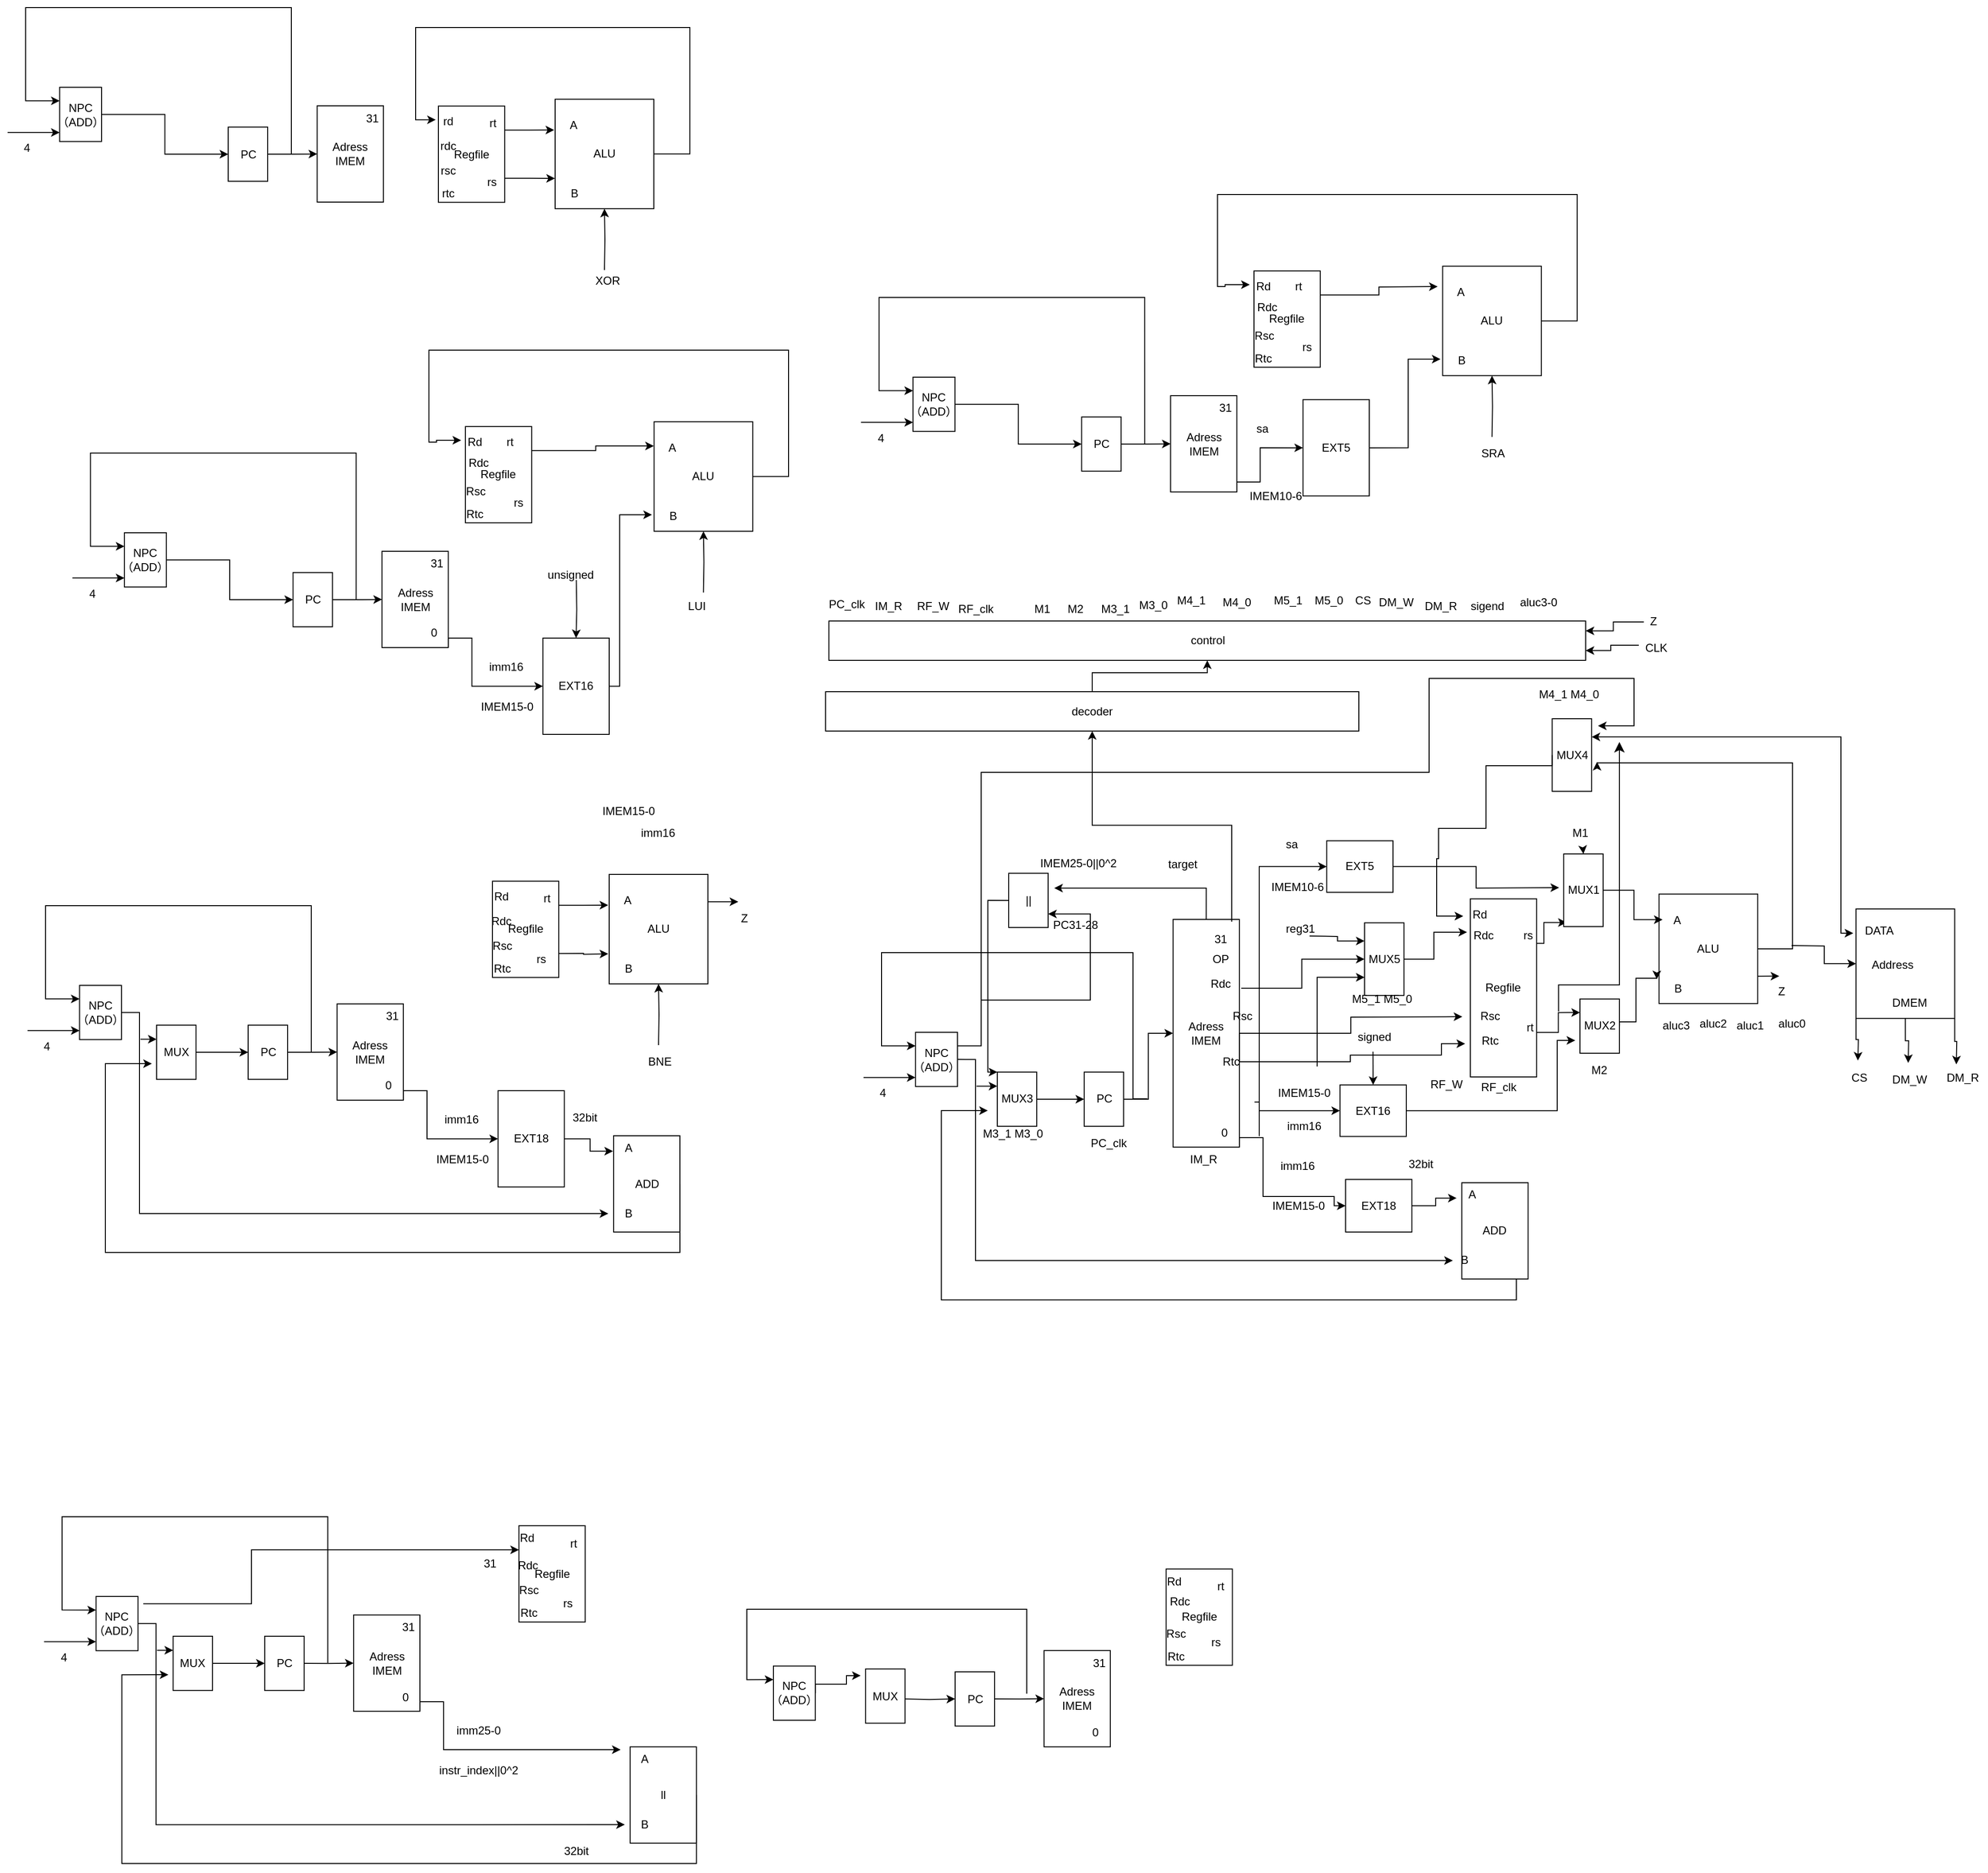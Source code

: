 <mxfile version="21.2.9" type="device">
  <diagram name="第 1 页" id="u1_ShhBcbthA2fyV3lUM">
    <mxGraphModel dx="1652" dy="866" grid="0" gridSize="10" guides="1" tooltips="1" connect="1" arrows="1" fold="1" page="1" pageScale="1" pageWidth="850" pageHeight="1100" math="0" shadow="0">
      <root>
        <mxCell id="0" />
        <mxCell id="1" parent="0" />
        <mxCell id="Ksx1K_-zLTDrC9SyaA3D-15" style="edgeStyle=orthogonalEdgeStyle;rounded=0;orthogonalLoop=1;jettySize=auto;html=1;exitX=0;exitY=0.25;exitDx=0;exitDy=0;entryX=0;entryY=0.25;entryDx=0;entryDy=0;" edge="1" parent="1" target="3IAQk_RsAHnV4jVyFgyK-1">
          <mxGeometry relative="1" as="geometry">
            <mxPoint x="305" y="349" as="sourcePoint" />
            <Array as="points">
              <mxPoint x="25" y="195" />
              <mxPoint x="25" y="293" />
            </Array>
          </mxGeometry>
        </mxCell>
        <mxCell id="3IAQk_RsAHnV4jVyFgyK-1" value="NPC&lt;br&gt;（ADD）" style="rounded=0;whiteSpace=wrap;html=1;" parent="1" vertex="1">
          <mxGeometry x="60.815" y="279" width="44.206" height="57.165" as="geometry" />
        </mxCell>
        <mxCell id="Ksx1K_-zLTDrC9SyaA3D-1" value="PC" style="rounded=0;whiteSpace=wrap;html=1;" vertex="1" parent="1">
          <mxGeometry x="238.524" y="320.921" width="41.554" height="57.165" as="geometry" />
        </mxCell>
        <mxCell id="Ksx1K_-zLTDrC9SyaA3D-2" style="edgeStyle=orthogonalEdgeStyle;rounded=0;orthogonalLoop=1;jettySize=auto;html=1;exitX=1;exitY=0.5;exitDx=0;exitDy=0;entryX=0;entryY=0.5;entryDx=0;entryDy=0;" edge="1" parent="1" source="3IAQk_RsAHnV4jVyFgyK-1" target="Ksx1K_-zLTDrC9SyaA3D-1">
          <mxGeometry relative="1" as="geometry" />
        </mxCell>
        <mxCell id="Ksx1K_-zLTDrC9SyaA3D-4" value="" style="endArrow=classic;html=1;rounded=0;" edge="1" parent="1">
          <mxGeometry width="50" height="50" relative="1" as="geometry">
            <mxPoint x="6" y="326.638" as="sourcePoint" />
            <mxPoint x="60.815" y="326.638" as="targetPoint" />
          </mxGeometry>
        </mxCell>
        <mxCell id="Ksx1K_-zLTDrC9SyaA3D-5" value="4" style="text;html=1;align=center;verticalAlign=middle;resizable=0;points=[];autosize=1;strokeColor=none;fillColor=none;" vertex="1" parent="1">
          <mxGeometry x="13.957" y="330.449" width="25" height="26" as="geometry" />
        </mxCell>
        <mxCell id="Ksx1K_-zLTDrC9SyaA3D-6" value="Adress&lt;br&gt;IMEM" style="rounded=0;whiteSpace=wrap;html=1;" vertex="1" parent="1">
          <mxGeometry x="332.24" y="298.531" width="69.845" height="101.469" as="geometry" />
        </mxCell>
        <mxCell id="Ksx1K_-zLTDrC9SyaA3D-7" style="edgeStyle=orthogonalEdgeStyle;rounded=0;orthogonalLoop=1;jettySize=auto;html=1;exitX=1;exitY=0.5;exitDx=0;exitDy=0;entryX=0;entryY=0.5;entryDx=0;entryDy=0;" edge="1" parent="1" source="Ksx1K_-zLTDrC9SyaA3D-1" target="Ksx1K_-zLTDrC9SyaA3D-6">
          <mxGeometry relative="1" as="geometry" />
        </mxCell>
        <mxCell id="Ksx1K_-zLTDrC9SyaA3D-8" value="31" style="text;html=1;align=center;verticalAlign=middle;resizable=0;points=[];autosize=1;strokeColor=none;fillColor=none;" vertex="1" parent="1">
          <mxGeometry x="374.0" y="298.527" width="31" height="26" as="geometry" />
        </mxCell>
        <mxCell id="Ksx1K_-zLTDrC9SyaA3D-25" style="edgeStyle=orthogonalEdgeStyle;rounded=0;orthogonalLoop=1;jettySize=auto;html=1;exitX=1;exitY=0.75;exitDx=0;exitDy=0;" edge="1" parent="1" source="Ksx1K_-zLTDrC9SyaA3D-16">
          <mxGeometry relative="1" as="geometry">
            <mxPoint x="582.8" y="375" as="targetPoint" />
          </mxGeometry>
        </mxCell>
        <mxCell id="Ksx1K_-zLTDrC9SyaA3D-26" style="edgeStyle=orthogonalEdgeStyle;rounded=0;orthogonalLoop=1;jettySize=auto;html=1;exitX=1;exitY=0.25;exitDx=0;exitDy=0;" edge="1" parent="1" source="Ksx1K_-zLTDrC9SyaA3D-16">
          <mxGeometry relative="1" as="geometry">
            <mxPoint x="582" y="324" as="targetPoint" />
          </mxGeometry>
        </mxCell>
        <mxCell id="Ksx1K_-zLTDrC9SyaA3D-16" value="Regfile" style="rounded=0;whiteSpace=wrap;html=1;" vertex="1" parent="1">
          <mxGeometry x="460.0" y="298.771" width="69.845" height="101.469" as="geometry" />
        </mxCell>
        <mxCell id="Ksx1K_-zLTDrC9SyaA3D-17" value="rd" style="text;html=1;align=center;verticalAlign=middle;resizable=0;points=[];autosize=1;strokeColor=none;fillColor=none;" vertex="1" parent="1">
          <mxGeometry x="455.0" y="301.997" width="29" height="26" as="geometry" />
        </mxCell>
        <mxCell id="Ksx1K_-zLTDrC9SyaA3D-18" value="rdc" style="text;html=1;align=center;verticalAlign=middle;resizable=0;points=[];autosize=1;strokeColor=none;fillColor=none;" vertex="1" parent="1">
          <mxGeometry x="452.0" y="327.997" width="35" height="26" as="geometry" />
        </mxCell>
        <mxCell id="Ksx1K_-zLTDrC9SyaA3D-19" value="rsc" style="text;html=1;align=center;verticalAlign=middle;resizable=0;points=[];autosize=1;strokeColor=none;fillColor=none;" vertex="1" parent="1">
          <mxGeometry x="453.0" y="353.997" width="34" height="26" as="geometry" />
        </mxCell>
        <mxCell id="Ksx1K_-zLTDrC9SyaA3D-20" value="rtc" style="text;html=1;align=center;verticalAlign=middle;resizable=0;points=[];autosize=1;strokeColor=none;fillColor=none;" vertex="1" parent="1">
          <mxGeometry x="454.0" y="378.087" width="31" height="26" as="geometry" />
        </mxCell>
        <mxCell id="Ksx1K_-zLTDrC9SyaA3D-21" value="rt" style="text;html=1;align=center;verticalAlign=middle;resizable=0;points=[];autosize=1;strokeColor=none;fillColor=none;" vertex="1" parent="1">
          <mxGeometry x="504.85" y="304.447" width="25" height="26" as="geometry" />
        </mxCell>
        <mxCell id="Ksx1K_-zLTDrC9SyaA3D-22" value="rs" style="text;html=1;align=center;verticalAlign=middle;resizable=0;points=[];autosize=1;strokeColor=none;fillColor=none;" vertex="1" parent="1">
          <mxGeometry x="501.85" y="365.997" width="28" height="26" as="geometry" />
        </mxCell>
        <mxCell id="Ksx1K_-zLTDrC9SyaA3D-24" style="edgeStyle=orthogonalEdgeStyle;rounded=0;orthogonalLoop=1;jettySize=auto;html=1;exitX=1;exitY=0.5;exitDx=0;exitDy=0;entryX=0.076;entryY=0.431;entryDx=0;entryDy=0;entryPerimeter=0;" edge="1" parent="1" source="Ksx1K_-zLTDrC9SyaA3D-23" target="Ksx1K_-zLTDrC9SyaA3D-17">
          <mxGeometry relative="1" as="geometry">
            <mxPoint x="436" y="314" as="targetPoint" />
            <Array as="points">
              <mxPoint x="725" y="349" />
              <mxPoint x="725" y="216" />
              <mxPoint x="436" y="216" />
              <mxPoint x="436" y="313" />
            </Array>
          </mxGeometry>
        </mxCell>
        <mxCell id="Ksx1K_-zLTDrC9SyaA3D-29" style="edgeStyle=orthogonalEdgeStyle;rounded=0;orthogonalLoop=1;jettySize=auto;html=1;exitX=0.5;exitY=1;exitDx=0;exitDy=0;entryX=0.5;entryY=1;entryDx=0;entryDy=0;" edge="1" parent="1" target="Ksx1K_-zLTDrC9SyaA3D-23">
          <mxGeometry relative="1" as="geometry">
            <mxPoint x="635" y="471.6" as="sourcePoint" />
          </mxGeometry>
        </mxCell>
        <mxCell id="Ksx1K_-zLTDrC9SyaA3D-23" value="ALU" style="rounded=0;whiteSpace=wrap;html=1;" vertex="1" parent="1">
          <mxGeometry x="583" y="291.58" width="104" height="115.38" as="geometry" />
        </mxCell>
        <mxCell id="Ksx1K_-zLTDrC9SyaA3D-27" value="A" style="text;html=1;align=center;verticalAlign=middle;resizable=0;points=[];autosize=1;strokeColor=none;fillColor=none;" vertex="1" parent="1">
          <mxGeometry x="589.0" y="305.997" width="26" height="26" as="geometry" />
        </mxCell>
        <mxCell id="Ksx1K_-zLTDrC9SyaA3D-28" value="B" style="text;html=1;align=center;verticalAlign=middle;resizable=0;points=[];autosize=1;strokeColor=none;fillColor=none;" vertex="1" parent="1">
          <mxGeometry x="590.0" y="378.087" width="26" height="26" as="geometry" />
        </mxCell>
        <mxCell id="Ksx1K_-zLTDrC9SyaA3D-30" value="XOR" style="text;html=1;align=center;verticalAlign=middle;resizable=0;points=[];autosize=1;strokeColor=none;fillColor=none;" vertex="1" parent="1">
          <mxGeometry x="616" y="470" width="44" height="26" as="geometry" />
        </mxCell>
        <mxCell id="Ksx1K_-zLTDrC9SyaA3D-31" style="edgeStyle=orthogonalEdgeStyle;rounded=0;orthogonalLoop=1;jettySize=auto;html=1;exitX=0;exitY=0.25;exitDx=0;exitDy=0;entryX=0;entryY=0.25;entryDx=0;entryDy=0;" edge="1" target="Ksx1K_-zLTDrC9SyaA3D-32" parent="1">
          <mxGeometry relative="1" as="geometry">
            <mxPoint x="373.3" y="818.5" as="sourcePoint" />
            <Array as="points">
              <mxPoint x="93.3" y="664.5" />
              <mxPoint x="93.3" y="762.5" />
            </Array>
          </mxGeometry>
        </mxCell>
        <mxCell id="Ksx1K_-zLTDrC9SyaA3D-32" value="NPC&lt;br&gt;（ADD）" style="rounded=0;whiteSpace=wrap;html=1;" vertex="1" parent="1">
          <mxGeometry x="129.115" y="748.5" width="44.206" height="57.165" as="geometry" />
        </mxCell>
        <mxCell id="Ksx1K_-zLTDrC9SyaA3D-33" value="PC" style="rounded=0;whiteSpace=wrap;html=1;" vertex="1" parent="1">
          <mxGeometry x="306.824" y="790.421" width="41.554" height="57.165" as="geometry" />
        </mxCell>
        <mxCell id="Ksx1K_-zLTDrC9SyaA3D-34" style="edgeStyle=orthogonalEdgeStyle;rounded=0;orthogonalLoop=1;jettySize=auto;html=1;exitX=1;exitY=0.5;exitDx=0;exitDy=0;entryX=0;entryY=0.5;entryDx=0;entryDy=0;" edge="1" source="Ksx1K_-zLTDrC9SyaA3D-32" target="Ksx1K_-zLTDrC9SyaA3D-33" parent="1">
          <mxGeometry relative="1" as="geometry" />
        </mxCell>
        <mxCell id="Ksx1K_-zLTDrC9SyaA3D-35" value="" style="endArrow=classic;html=1;rounded=0;" edge="1" parent="1">
          <mxGeometry width="50" height="50" relative="1" as="geometry">
            <mxPoint x="74.3" y="796.138" as="sourcePoint" />
            <mxPoint x="129.115" y="796.138" as="targetPoint" />
          </mxGeometry>
        </mxCell>
        <mxCell id="Ksx1K_-zLTDrC9SyaA3D-36" value="4" style="text;html=1;align=center;verticalAlign=middle;resizable=0;points=[];autosize=1;strokeColor=none;fillColor=none;" vertex="1" parent="1">
          <mxGeometry x="82.257" y="799.949" width="25" height="26" as="geometry" />
        </mxCell>
        <mxCell id="Ksx1K_-zLTDrC9SyaA3D-42" style="edgeStyle=orthogonalEdgeStyle;rounded=0;orthogonalLoop=1;jettySize=auto;html=1;exitX=1;exitY=1;exitDx=0;exitDy=0;entryX=0;entryY=0.5;entryDx=0;entryDy=0;" edge="1" parent="1" source="Ksx1K_-zLTDrC9SyaA3D-37" target="Ksx1K_-zLTDrC9SyaA3D-41">
          <mxGeometry relative="1" as="geometry">
            <mxPoint x="543.3" y="911.5" as="targetPoint" />
            <Array as="points">
              <mxPoint x="470.3" y="859.5" />
              <mxPoint x="495.3" y="859.5" />
              <mxPoint x="495.3" y="910.5" />
            </Array>
          </mxGeometry>
        </mxCell>
        <mxCell id="Ksx1K_-zLTDrC9SyaA3D-37" value="Adress&lt;br&gt;IMEM" style="rounded=0;whiteSpace=wrap;html=1;" vertex="1" parent="1">
          <mxGeometry x="400.54" y="768.031" width="69.845" height="101.469" as="geometry" />
        </mxCell>
        <mxCell id="Ksx1K_-zLTDrC9SyaA3D-38" style="edgeStyle=orthogonalEdgeStyle;rounded=0;orthogonalLoop=1;jettySize=auto;html=1;exitX=1;exitY=0.5;exitDx=0;exitDy=0;entryX=0;entryY=0.5;entryDx=0;entryDy=0;" edge="1" source="Ksx1K_-zLTDrC9SyaA3D-33" target="Ksx1K_-zLTDrC9SyaA3D-37" parent="1">
          <mxGeometry relative="1" as="geometry" />
        </mxCell>
        <mxCell id="Ksx1K_-zLTDrC9SyaA3D-39" value="31" style="text;html=1;align=center;verticalAlign=middle;resizable=0;points=[];autosize=1;strokeColor=none;fillColor=none;" vertex="1" parent="1">
          <mxGeometry x="442.3" y="768.027" width="31" height="26" as="geometry" />
        </mxCell>
        <mxCell id="Ksx1K_-zLTDrC9SyaA3D-40" value="0" style="text;html=1;align=center;verticalAlign=middle;resizable=0;points=[];autosize=1;strokeColor=none;fillColor=none;" vertex="1" parent="1">
          <mxGeometry x="442.297" y="841.498" width="25" height="26" as="geometry" />
        </mxCell>
        <mxCell id="Ksx1K_-zLTDrC9SyaA3D-43" style="edgeStyle=orthogonalEdgeStyle;rounded=0;orthogonalLoop=1;jettySize=auto;html=1;exitX=0.5;exitY=0;exitDx=0;exitDy=0;entryX=0.5;entryY=0;entryDx=0;entryDy=0;" edge="1" parent="1" target="Ksx1K_-zLTDrC9SyaA3D-41">
          <mxGeometry relative="1" as="geometry">
            <mxPoint x="605.3" y="798.3" as="sourcePoint" />
          </mxGeometry>
        </mxCell>
        <mxCell id="Ksx1K_-zLTDrC9SyaA3D-84" style="edgeStyle=orthogonalEdgeStyle;rounded=0;orthogonalLoop=1;jettySize=auto;html=1;exitX=1;exitY=0.5;exitDx=0;exitDy=0;" edge="1" parent="1" source="Ksx1K_-zLTDrC9SyaA3D-41">
          <mxGeometry relative="1" as="geometry">
            <mxPoint x="685" y="729.5" as="targetPoint" />
            <Array as="points">
              <mxPoint x="651" y="910.5" />
              <mxPoint x="651" y="729.5" />
            </Array>
          </mxGeometry>
        </mxCell>
        <mxCell id="Ksx1K_-zLTDrC9SyaA3D-41" value="EXT16" style="rounded=0;whiteSpace=wrap;html=1;" vertex="1" parent="1">
          <mxGeometry x="570.15" y="859.501" width="69.845" height="101.469" as="geometry" />
        </mxCell>
        <mxCell id="Ksx1K_-zLTDrC9SyaA3D-44" value="unsigned" style="text;html=1;align=center;verticalAlign=middle;resizable=0;points=[];autosize=1;strokeColor=none;fillColor=none;" vertex="1" parent="1">
          <mxGeometry x="565.7" y="779.67" width="67" height="26" as="geometry" />
        </mxCell>
        <mxCell id="Ksx1K_-zLTDrC9SyaA3D-45" value="imm16" style="text;html=1;align=center;verticalAlign=middle;resizable=0;points=[];autosize=1;strokeColor=none;fillColor=none;" vertex="1" parent="1">
          <mxGeometry x="504.3" y="876.5" width="54" height="26" as="geometry" />
        </mxCell>
        <mxCell id="Ksx1K_-zLTDrC9SyaA3D-46" value="IMEM15-0" style="text;html=1;align=center;verticalAlign=middle;resizable=0;points=[];autosize=1;strokeColor=none;fillColor=none;" vertex="1" parent="1">
          <mxGeometry x="495.3" y="918.5" width="73" height="26" as="geometry" />
        </mxCell>
        <mxCell id="Ksx1K_-zLTDrC9SyaA3D-210" style="edgeStyle=orthogonalEdgeStyle;rounded=0;orthogonalLoop=1;jettySize=auto;html=1;exitX=1;exitY=0.25;exitDx=0;exitDy=0;entryX=-0.242;entryY=0.425;entryDx=0;entryDy=0;entryPerimeter=0;" edge="1" parent="1" source="Ksx1K_-zLTDrC9SyaA3D-52" target="Ksx1K_-zLTDrC9SyaA3D-62">
          <mxGeometry relative="1" as="geometry">
            <mxPoint x="590.0" y="661.5" as="targetPoint" />
          </mxGeometry>
        </mxCell>
        <mxCell id="Ksx1K_-zLTDrC9SyaA3D-52" value="Regfile" style="rounded=0;whiteSpace=wrap;html=1;" vertex="1" parent="1">
          <mxGeometry x="488.45" y="636.561" width="69.845" height="101.469" as="geometry" />
        </mxCell>
        <mxCell id="Ksx1K_-zLTDrC9SyaA3D-53" value="Rd" style="text;html=1;align=center;verticalAlign=middle;resizable=0;points=[];autosize=1;strokeColor=none;fillColor=none;" vertex="1" parent="1">
          <mxGeometry x="481.45" y="639.787" width="33" height="26" as="geometry" />
        </mxCell>
        <mxCell id="Ksx1K_-zLTDrC9SyaA3D-54" value="Rdc" style="text;html=1;align=center;verticalAlign=middle;resizable=0;points=[];autosize=1;strokeColor=none;fillColor=none;" vertex="1" parent="1">
          <mxGeometry x="482.47" y="661.837" width="39" height="26" as="geometry" />
        </mxCell>
        <mxCell id="Ksx1K_-zLTDrC9SyaA3D-55" value="Rsc" style="text;html=1;align=center;verticalAlign=middle;resizable=0;points=[];autosize=1;strokeColor=none;fillColor=none;" vertex="1" parent="1">
          <mxGeometry x="479.45" y="691.787" width="39" height="26" as="geometry" />
        </mxCell>
        <mxCell id="Ksx1K_-zLTDrC9SyaA3D-56" value="Rtc" style="text;html=1;align=center;verticalAlign=middle;resizable=0;points=[];autosize=1;strokeColor=none;fillColor=none;" vertex="1" parent="1">
          <mxGeometry x="480.45" y="715.877" width="36" height="26" as="geometry" />
        </mxCell>
        <mxCell id="Ksx1K_-zLTDrC9SyaA3D-57" value="rt" style="text;html=1;align=center;verticalAlign=middle;resizable=0;points=[];autosize=1;strokeColor=none;fillColor=none;" vertex="1" parent="1">
          <mxGeometry x="522.85" y="639.787" width="25" height="26" as="geometry" />
        </mxCell>
        <mxCell id="Ksx1K_-zLTDrC9SyaA3D-58" value="rs" style="text;html=1;align=center;verticalAlign=middle;resizable=0;points=[];autosize=1;strokeColor=none;fillColor=none;" vertex="1" parent="1">
          <mxGeometry x="530.3" y="703.787" width="28" height="26" as="geometry" />
        </mxCell>
        <mxCell id="Ksx1K_-zLTDrC9SyaA3D-59" style="edgeStyle=orthogonalEdgeStyle;rounded=0;orthogonalLoop=1;jettySize=auto;html=1;exitX=1;exitY=0.5;exitDx=0;exitDy=0;entryX=0.076;entryY=0.431;entryDx=0;entryDy=0;entryPerimeter=0;" edge="1" source="Ksx1K_-zLTDrC9SyaA3D-61" target="Ksx1K_-zLTDrC9SyaA3D-53" parent="1">
          <mxGeometry relative="1" as="geometry">
            <mxPoint x="540.28" y="653.95" as="targetPoint" />
            <Array as="points">
              <mxPoint x="829" y="689" />
              <mxPoint x="829" y="556" />
              <mxPoint x="450" y="556" />
              <mxPoint x="450" y="653" />
              <mxPoint x="458" y="653" />
              <mxPoint x="458" y="651" />
            </Array>
          </mxGeometry>
        </mxCell>
        <mxCell id="Ksx1K_-zLTDrC9SyaA3D-60" style="edgeStyle=orthogonalEdgeStyle;rounded=0;orthogonalLoop=1;jettySize=auto;html=1;exitX=0.5;exitY=1;exitDx=0;exitDy=0;entryX=0.5;entryY=1;entryDx=0;entryDy=0;" edge="1" target="Ksx1K_-zLTDrC9SyaA3D-61" parent="1">
          <mxGeometry relative="1" as="geometry">
            <mxPoint x="739.28" y="811.55" as="sourcePoint" />
          </mxGeometry>
        </mxCell>
        <mxCell id="Ksx1K_-zLTDrC9SyaA3D-61" value="ALU" style="rounded=0;whiteSpace=wrap;html=1;" vertex="1" parent="1">
          <mxGeometry x="687.28" y="631.53" width="104" height="115.38" as="geometry" />
        </mxCell>
        <mxCell id="Ksx1K_-zLTDrC9SyaA3D-62" value="A" style="text;html=1;align=center;verticalAlign=middle;resizable=0;points=[];autosize=1;strokeColor=none;fillColor=none;" vertex="1" parent="1">
          <mxGeometry x="693.28" y="645.947" width="26" height="26" as="geometry" />
        </mxCell>
        <mxCell id="Ksx1K_-zLTDrC9SyaA3D-63" value="B" style="text;html=1;align=center;verticalAlign=middle;resizable=0;points=[];autosize=1;strokeColor=none;fillColor=none;" vertex="1" parent="1">
          <mxGeometry x="694.28" y="718.037" width="26" height="26" as="geometry" />
        </mxCell>
        <mxCell id="Ksx1K_-zLTDrC9SyaA3D-85" style="edgeStyle=orthogonalEdgeStyle;rounded=0;orthogonalLoop=1;jettySize=auto;html=1;exitX=0;exitY=0.25;exitDx=0;exitDy=0;entryX=0;entryY=0.25;entryDx=0;entryDy=0;" edge="1" target="Ksx1K_-zLTDrC9SyaA3D-86" parent="1">
          <mxGeometry relative="1" as="geometry">
            <mxPoint x="326" y="1295.5" as="sourcePoint" />
            <Array as="points">
              <mxPoint x="46" y="1141.5" />
              <mxPoint x="46" y="1239.5" />
            </Array>
          </mxGeometry>
        </mxCell>
        <mxCell id="Ksx1K_-zLTDrC9SyaA3D-126" style="edgeStyle=orthogonalEdgeStyle;rounded=0;orthogonalLoop=1;jettySize=auto;html=1;exitX=1;exitY=0.5;exitDx=0;exitDy=0;" edge="1" parent="1" source="Ksx1K_-zLTDrC9SyaA3D-86">
          <mxGeometry relative="1" as="geometry">
            <mxPoint x="639" y="1466" as="targetPoint" />
            <Array as="points">
              <mxPoint x="145" y="1254" />
              <mxPoint x="145" y="1466" />
            </Array>
          </mxGeometry>
        </mxCell>
        <mxCell id="Ksx1K_-zLTDrC9SyaA3D-86" value="NPC&lt;br&gt;（ADD）" style="rounded=0;whiteSpace=wrap;html=1;" vertex="1" parent="1">
          <mxGeometry x="81.815" y="1225.5" width="44.206" height="57.165" as="geometry" />
        </mxCell>
        <mxCell id="Ksx1K_-zLTDrC9SyaA3D-87" value="PC" style="rounded=0;whiteSpace=wrap;html=1;" vertex="1" parent="1">
          <mxGeometry x="259.524" y="1267.421" width="41.554" height="57.165" as="geometry" />
        </mxCell>
        <mxCell id="Ksx1K_-zLTDrC9SyaA3D-89" value="" style="endArrow=classic;html=1;rounded=0;" edge="1" parent="1">
          <mxGeometry width="50" height="50" relative="1" as="geometry">
            <mxPoint x="27" y="1273.138" as="sourcePoint" />
            <mxPoint x="81.815" y="1273.138" as="targetPoint" />
          </mxGeometry>
        </mxCell>
        <mxCell id="Ksx1K_-zLTDrC9SyaA3D-90" value="4" style="text;html=1;align=center;verticalAlign=middle;resizable=0;points=[];autosize=1;strokeColor=none;fillColor=none;" vertex="1" parent="1">
          <mxGeometry x="34.957" y="1276.949" width="25" height="26" as="geometry" />
        </mxCell>
        <mxCell id="Ksx1K_-zLTDrC9SyaA3D-91" style="edgeStyle=orthogonalEdgeStyle;rounded=0;orthogonalLoop=1;jettySize=auto;html=1;exitX=1;exitY=1;exitDx=0;exitDy=0;entryX=0;entryY=0.5;entryDx=0;entryDy=0;" edge="1" source="Ksx1K_-zLTDrC9SyaA3D-92" target="Ksx1K_-zLTDrC9SyaA3D-98" parent="1">
          <mxGeometry relative="1" as="geometry">
            <mxPoint x="496.0" y="1388.5" as="targetPoint" />
            <Array as="points">
              <mxPoint x="423" y="1336.5" />
              <mxPoint x="448" y="1336.5" />
              <mxPoint x="448" y="1387.5" />
            </Array>
          </mxGeometry>
        </mxCell>
        <mxCell id="Ksx1K_-zLTDrC9SyaA3D-92" value="Adress&lt;br&gt;IMEM" style="rounded=0;whiteSpace=wrap;html=1;" vertex="1" parent="1">
          <mxGeometry x="353.24" y="1245.031" width="69.845" height="101.469" as="geometry" />
        </mxCell>
        <mxCell id="Ksx1K_-zLTDrC9SyaA3D-93" style="edgeStyle=orthogonalEdgeStyle;rounded=0;orthogonalLoop=1;jettySize=auto;html=1;exitX=1;exitY=0.5;exitDx=0;exitDy=0;entryX=0;entryY=0.5;entryDx=0;entryDy=0;" edge="1" source="Ksx1K_-zLTDrC9SyaA3D-87" target="Ksx1K_-zLTDrC9SyaA3D-92" parent="1">
          <mxGeometry relative="1" as="geometry" />
        </mxCell>
        <mxCell id="Ksx1K_-zLTDrC9SyaA3D-94" value="31" style="text;html=1;align=center;verticalAlign=middle;resizable=0;points=[];autosize=1;strokeColor=none;fillColor=none;" vertex="1" parent="1">
          <mxGeometry x="395.0" y="1245.027" width="31" height="26" as="geometry" />
        </mxCell>
        <mxCell id="Ksx1K_-zLTDrC9SyaA3D-95" value="0" style="text;html=1;align=center;verticalAlign=middle;resizable=0;points=[];autosize=1;strokeColor=none;fillColor=none;" vertex="1" parent="1">
          <mxGeometry x="394.997" y="1318.498" width="25" height="26" as="geometry" />
        </mxCell>
        <mxCell id="Ksx1K_-zLTDrC9SyaA3D-124" style="edgeStyle=orthogonalEdgeStyle;rounded=0;orthogonalLoop=1;jettySize=auto;html=1;exitX=1;exitY=0.5;exitDx=0;exitDy=0;entryX=-0.115;entryY=0.625;entryDx=0;entryDy=0;entryPerimeter=0;" edge="1" parent="1" source="Ksx1K_-zLTDrC9SyaA3D-98" target="Ksx1K_-zLTDrC9SyaA3D-122">
          <mxGeometry relative="1" as="geometry" />
        </mxCell>
        <mxCell id="Ksx1K_-zLTDrC9SyaA3D-98" value="EXT18" style="rounded=0;whiteSpace=wrap;html=1;" vertex="1" parent="1">
          <mxGeometry x="522.85" y="1336.501" width="69.845" height="101.469" as="geometry" />
        </mxCell>
        <mxCell id="Ksx1K_-zLTDrC9SyaA3D-100" value="imm16" style="text;html=1;align=center;verticalAlign=middle;resizable=0;points=[];autosize=1;strokeColor=none;fillColor=none;" vertex="1" parent="1">
          <mxGeometry x="457" y="1353.5" width="54" height="26" as="geometry" />
        </mxCell>
        <mxCell id="Ksx1K_-zLTDrC9SyaA3D-101" value="IMEM15-0" style="text;html=1;align=center;verticalAlign=middle;resizable=0;points=[];autosize=1;strokeColor=none;fillColor=none;" vertex="1" parent="1">
          <mxGeometry x="448" y="1395.5" width="73" height="26" as="geometry" />
        </mxCell>
        <mxCell id="Ksx1K_-zLTDrC9SyaA3D-102" style="edgeStyle=orthogonalEdgeStyle;rounded=0;orthogonalLoop=1;jettySize=auto;html=1;exitX=1;exitY=0.25;exitDx=0;exitDy=0;" edge="1" source="Ksx1K_-zLTDrC9SyaA3D-103" parent="1">
          <mxGeometry relative="1" as="geometry">
            <mxPoint x="638.98" y="1140.95" as="targetPoint" />
          </mxGeometry>
        </mxCell>
        <mxCell id="Ksx1K_-zLTDrC9SyaA3D-119" style="edgeStyle=orthogonalEdgeStyle;rounded=0;orthogonalLoop=1;jettySize=auto;html=1;exitX=1;exitY=0.75;exitDx=0;exitDy=0;" edge="1" parent="1" source="Ksx1K_-zLTDrC9SyaA3D-103">
          <mxGeometry relative="1" as="geometry">
            <mxPoint x="639.0" y="1192.25" as="targetPoint" />
          </mxGeometry>
        </mxCell>
        <mxCell id="Ksx1K_-zLTDrC9SyaA3D-103" value="Regfile" style="rounded=0;whiteSpace=wrap;html=1;" vertex="1" parent="1">
          <mxGeometry x="516.98" y="1115.721" width="69.845" height="101.469" as="geometry" />
        </mxCell>
        <mxCell id="Ksx1K_-zLTDrC9SyaA3D-104" value="Rd" style="text;html=1;align=center;verticalAlign=middle;resizable=0;points=[];autosize=1;strokeColor=none;fillColor=none;" vertex="1" parent="1">
          <mxGeometry x="509.98" y="1118.947" width="33" height="26" as="geometry" />
        </mxCell>
        <mxCell id="Ksx1K_-zLTDrC9SyaA3D-105" value="Rdc" style="text;html=1;align=center;verticalAlign=middle;resizable=0;points=[];autosize=1;strokeColor=none;fillColor=none;" vertex="1" parent="1">
          <mxGeometry x="506.98" y="1144.947" width="39" height="26" as="geometry" />
        </mxCell>
        <mxCell id="Ksx1K_-zLTDrC9SyaA3D-106" value="Rsc" style="text;html=1;align=center;verticalAlign=middle;resizable=0;points=[];autosize=1;strokeColor=none;fillColor=none;" vertex="1" parent="1">
          <mxGeometry x="507.98" y="1170.947" width="39" height="26" as="geometry" />
        </mxCell>
        <mxCell id="Ksx1K_-zLTDrC9SyaA3D-107" value="Rtc" style="text;html=1;align=center;verticalAlign=middle;resizable=0;points=[];autosize=1;strokeColor=none;fillColor=none;" vertex="1" parent="1">
          <mxGeometry x="508.98" y="1195.037" width="36" height="26" as="geometry" />
        </mxCell>
        <mxCell id="Ksx1K_-zLTDrC9SyaA3D-108" value="rt" style="text;html=1;align=center;verticalAlign=middle;resizable=0;points=[];autosize=1;strokeColor=none;fillColor=none;" vertex="1" parent="1">
          <mxGeometry x="561.83" y="1121.397" width="25" height="26" as="geometry" />
        </mxCell>
        <mxCell id="Ksx1K_-zLTDrC9SyaA3D-109" value="rs" style="text;html=1;align=center;verticalAlign=middle;resizable=0;points=[];autosize=1;strokeColor=none;fillColor=none;" vertex="1" parent="1">
          <mxGeometry x="554.28" y="1184.997" width="28" height="26" as="geometry" />
        </mxCell>
        <mxCell id="Ksx1K_-zLTDrC9SyaA3D-111" style="edgeStyle=orthogonalEdgeStyle;rounded=0;orthogonalLoop=1;jettySize=auto;html=1;exitX=0.5;exitY=1;exitDx=0;exitDy=0;entryX=0.5;entryY=1;entryDx=0;entryDy=0;" edge="1" target="Ksx1K_-zLTDrC9SyaA3D-112" parent="1">
          <mxGeometry relative="1" as="geometry">
            <mxPoint x="691.98" y="1288.55" as="sourcePoint" />
          </mxGeometry>
        </mxCell>
        <mxCell id="Ksx1K_-zLTDrC9SyaA3D-128" style="edgeStyle=orthogonalEdgeStyle;rounded=0;orthogonalLoop=1;jettySize=auto;html=1;exitX=1;exitY=0.25;exitDx=0;exitDy=0;" edge="1" parent="1" source="Ksx1K_-zLTDrC9SyaA3D-112">
          <mxGeometry relative="1" as="geometry">
            <mxPoint x="776.0" y="1137.25" as="targetPoint" />
          </mxGeometry>
        </mxCell>
        <mxCell id="Ksx1K_-zLTDrC9SyaA3D-112" value="ALU" style="rounded=0;whiteSpace=wrap;html=1;" vertex="1" parent="1">
          <mxGeometry x="639.98" y="1108.53" width="104" height="115.38" as="geometry" />
        </mxCell>
        <mxCell id="Ksx1K_-zLTDrC9SyaA3D-113" value="A" style="text;html=1;align=center;verticalAlign=middle;resizable=0;points=[];autosize=1;strokeColor=none;fillColor=none;" vertex="1" parent="1">
          <mxGeometry x="645.98" y="1122.947" width="26" height="26" as="geometry" />
        </mxCell>
        <mxCell id="Ksx1K_-zLTDrC9SyaA3D-114" value="B" style="text;html=1;align=center;verticalAlign=middle;resizable=0;points=[];autosize=1;strokeColor=none;fillColor=none;" vertex="1" parent="1">
          <mxGeometry x="646.98" y="1195.037" width="26" height="26" as="geometry" />
        </mxCell>
        <mxCell id="Ksx1K_-zLTDrC9SyaA3D-115" value="BNE" style="text;html=1;align=center;verticalAlign=middle;resizable=0;points=[];autosize=1;strokeColor=none;fillColor=none;" vertex="1" parent="1">
          <mxGeometry x="671.48" y="1292.5" width="43" height="26" as="geometry" />
        </mxCell>
        <mxCell id="Ksx1K_-zLTDrC9SyaA3D-117" style="edgeStyle=orthogonalEdgeStyle;rounded=0;orthogonalLoop=1;jettySize=auto;html=1;exitX=1;exitY=0.5;exitDx=0;exitDy=0;entryX=0;entryY=0.5;entryDx=0;entryDy=0;" edge="1" parent="1" source="Ksx1K_-zLTDrC9SyaA3D-116" target="Ksx1K_-zLTDrC9SyaA3D-87">
          <mxGeometry relative="1" as="geometry" />
        </mxCell>
        <mxCell id="Ksx1K_-zLTDrC9SyaA3D-127" style="edgeStyle=orthogonalEdgeStyle;rounded=0;orthogonalLoop=1;jettySize=auto;html=1;exitX=0;exitY=0.25;exitDx=0;exitDy=0;entryX=0;entryY=0.25;entryDx=0;entryDy=0;" edge="1" parent="1" target="Ksx1K_-zLTDrC9SyaA3D-116">
          <mxGeometry relative="1" as="geometry">
            <mxPoint x="146.0" y="1282.25" as="sourcePoint" />
          </mxGeometry>
        </mxCell>
        <mxCell id="Ksx1K_-zLTDrC9SyaA3D-116" value="MUX" style="rounded=0;whiteSpace=wrap;html=1;" vertex="1" parent="1">
          <mxGeometry x="163.004" y="1267.421" width="41.554" height="57.165" as="geometry" />
        </mxCell>
        <mxCell id="Ksx1K_-zLTDrC9SyaA3D-130" style="edgeStyle=orthogonalEdgeStyle;rounded=0;orthogonalLoop=1;jettySize=auto;html=1;exitX=1;exitY=0.5;exitDx=0;exitDy=0;" edge="1" parent="1" source="Ksx1K_-zLTDrC9SyaA3D-121">
          <mxGeometry relative="1" as="geometry">
            <mxPoint x="158" y="1308" as="targetPoint" />
            <Array as="points">
              <mxPoint x="715" y="1507" />
              <mxPoint x="109" y="1507" />
              <mxPoint x="109" y="1308" />
            </Array>
          </mxGeometry>
        </mxCell>
        <mxCell id="Ksx1K_-zLTDrC9SyaA3D-121" value="ADD" style="rounded=0;whiteSpace=wrap;html=1;" vertex="1" parent="1">
          <mxGeometry x="644.63" y="1384.001" width="69.845" height="101.469" as="geometry" />
        </mxCell>
        <mxCell id="Ksx1K_-zLTDrC9SyaA3D-122" value="A" style="text;html=1;align=center;verticalAlign=middle;resizable=0;points=[];autosize=1;strokeColor=none;fillColor=none;" vertex="1" parent="1">
          <mxGeometry x="646.98" y="1383.997" width="26" height="26" as="geometry" />
        </mxCell>
        <mxCell id="Ksx1K_-zLTDrC9SyaA3D-123" value="B" style="text;html=1;align=center;verticalAlign=middle;resizable=0;points=[];autosize=1;strokeColor=none;fillColor=none;" vertex="1" parent="1">
          <mxGeometry x="646.98" y="1452.997" width="26" height="26" as="geometry" />
        </mxCell>
        <mxCell id="Ksx1K_-zLTDrC9SyaA3D-125" value="32bit" style="text;html=1;align=center;verticalAlign=middle;resizable=0;points=[];autosize=1;strokeColor=none;fillColor=none;" vertex="1" parent="1">
          <mxGeometry x="592" y="1352" width="44" height="26" as="geometry" />
        </mxCell>
        <mxCell id="Ksx1K_-zLTDrC9SyaA3D-129" value="Z" style="text;html=1;align=center;verticalAlign=middle;resizable=0;points=[];autosize=1;strokeColor=none;fillColor=none;" vertex="1" parent="1">
          <mxGeometry x="769" y="1142" width="25" height="26" as="geometry" />
        </mxCell>
        <mxCell id="Ksx1K_-zLTDrC9SyaA3D-131" style="edgeStyle=orthogonalEdgeStyle;rounded=0;orthogonalLoop=1;jettySize=auto;html=1;exitX=0;exitY=0.25;exitDx=0;exitDy=0;entryX=0;entryY=0.25;entryDx=0;entryDy=0;" edge="1" target="Ksx1K_-zLTDrC9SyaA3D-133" parent="1">
          <mxGeometry relative="1" as="geometry">
            <mxPoint x="343.41" y="1939.55" as="sourcePoint" />
            <Array as="points">
              <mxPoint x="63.41" y="1785.55" />
              <mxPoint x="63.41" y="1883.55" />
            </Array>
          </mxGeometry>
        </mxCell>
        <mxCell id="Ksx1K_-zLTDrC9SyaA3D-132" style="edgeStyle=orthogonalEdgeStyle;rounded=0;orthogonalLoop=1;jettySize=auto;html=1;exitX=1;exitY=0.5;exitDx=0;exitDy=0;" edge="1" source="Ksx1K_-zLTDrC9SyaA3D-133" parent="1">
          <mxGeometry relative="1" as="geometry">
            <mxPoint x="656.41" y="2110.05" as="targetPoint" />
            <Array as="points">
              <mxPoint x="162.41" y="1898.05" />
              <mxPoint x="162.41" y="2110.05" />
            </Array>
          </mxGeometry>
        </mxCell>
        <mxCell id="Ksx1K_-zLTDrC9SyaA3D-133" value="NPC&lt;br&gt;（ADD）" style="rounded=0;whiteSpace=wrap;html=1;" vertex="1" parent="1">
          <mxGeometry x="99.225" y="1869.55" width="44.206" height="57.165" as="geometry" />
        </mxCell>
        <mxCell id="Ksx1K_-zLTDrC9SyaA3D-134" value="PC" style="rounded=0;whiteSpace=wrap;html=1;" vertex="1" parent="1">
          <mxGeometry x="276.934" y="1911.471" width="41.554" height="57.165" as="geometry" />
        </mxCell>
        <mxCell id="Ksx1K_-zLTDrC9SyaA3D-135" value="" style="endArrow=classic;html=1;rounded=0;" edge="1" parent="1">
          <mxGeometry width="50" height="50" relative="1" as="geometry">
            <mxPoint x="44.41" y="1917.188" as="sourcePoint" />
            <mxPoint x="99.225" y="1917.188" as="targetPoint" />
          </mxGeometry>
        </mxCell>
        <mxCell id="Ksx1K_-zLTDrC9SyaA3D-136" value="4" style="text;html=1;align=center;verticalAlign=middle;resizable=0;points=[];autosize=1;strokeColor=none;fillColor=none;" vertex="1" parent="1">
          <mxGeometry x="52.367" y="1920.999" width="25" height="26" as="geometry" />
        </mxCell>
        <mxCell id="Ksx1K_-zLTDrC9SyaA3D-137" style="edgeStyle=orthogonalEdgeStyle;rounded=0;orthogonalLoop=1;jettySize=auto;html=1;exitX=1;exitY=1;exitDx=0;exitDy=0;" edge="1" source="Ksx1K_-zLTDrC9SyaA3D-138" parent="1">
          <mxGeometry relative="1" as="geometry">
            <mxPoint x="652" y="2031" as="targetPoint" />
            <Array as="points">
              <mxPoint x="440.41" y="1980.55" />
              <mxPoint x="465.41" y="1980.55" />
              <mxPoint x="465.41" y="2031.55" />
            </Array>
          </mxGeometry>
        </mxCell>
        <mxCell id="Ksx1K_-zLTDrC9SyaA3D-138" value="Adress&lt;br&gt;IMEM" style="rounded=0;whiteSpace=wrap;html=1;" vertex="1" parent="1">
          <mxGeometry x="370.65" y="1889.081" width="69.845" height="101.469" as="geometry" />
        </mxCell>
        <mxCell id="Ksx1K_-zLTDrC9SyaA3D-139" style="edgeStyle=orthogonalEdgeStyle;rounded=0;orthogonalLoop=1;jettySize=auto;html=1;exitX=1;exitY=0.5;exitDx=0;exitDy=0;entryX=0;entryY=0.5;entryDx=0;entryDy=0;" edge="1" source="Ksx1K_-zLTDrC9SyaA3D-134" target="Ksx1K_-zLTDrC9SyaA3D-138" parent="1">
          <mxGeometry relative="1" as="geometry" />
        </mxCell>
        <mxCell id="Ksx1K_-zLTDrC9SyaA3D-140" value="31" style="text;html=1;align=center;verticalAlign=middle;resizable=0;points=[];autosize=1;strokeColor=none;fillColor=none;" vertex="1" parent="1">
          <mxGeometry x="412.41" y="1889.077" width="31" height="26" as="geometry" />
        </mxCell>
        <mxCell id="Ksx1K_-zLTDrC9SyaA3D-141" value="0" style="text;html=1;align=center;verticalAlign=middle;resizable=0;points=[];autosize=1;strokeColor=none;fillColor=none;" vertex="1" parent="1">
          <mxGeometry x="412.407" y="1962.548" width="25" height="26" as="geometry" />
        </mxCell>
        <mxCell id="Ksx1K_-zLTDrC9SyaA3D-144" value="imm25-0" style="text;html=1;align=center;verticalAlign=middle;resizable=0;points=[];autosize=1;strokeColor=none;fillColor=none;" vertex="1" parent="1">
          <mxGeometry x="469.41" y="1997.55" width="65" height="26" as="geometry" />
        </mxCell>
        <mxCell id="Ksx1K_-zLTDrC9SyaA3D-145" value="instr_index||0^2" style="text;html=1;align=center;verticalAlign=middle;resizable=0;points=[];autosize=1;strokeColor=none;fillColor=none;" vertex="1" parent="1">
          <mxGeometry x="451.41" y="2039.55" width="101" height="26" as="geometry" />
        </mxCell>
        <mxCell id="Ksx1K_-zLTDrC9SyaA3D-155" style="edgeStyle=orthogonalEdgeStyle;rounded=0;orthogonalLoop=1;jettySize=auto;html=1;exitX=1;exitY=0.5;exitDx=0;exitDy=0;entryX=0;entryY=0.5;entryDx=0;entryDy=0;" edge="1" source="Ksx1K_-zLTDrC9SyaA3D-157" target="Ksx1K_-zLTDrC9SyaA3D-134" parent="1">
          <mxGeometry relative="1" as="geometry" />
        </mxCell>
        <mxCell id="Ksx1K_-zLTDrC9SyaA3D-156" style="edgeStyle=orthogonalEdgeStyle;rounded=0;orthogonalLoop=1;jettySize=auto;html=1;exitX=0;exitY=0.25;exitDx=0;exitDy=0;entryX=0;entryY=0.25;entryDx=0;entryDy=0;" edge="1" target="Ksx1K_-zLTDrC9SyaA3D-157" parent="1">
          <mxGeometry relative="1" as="geometry">
            <mxPoint x="163.41" y="1926.3" as="sourcePoint" />
          </mxGeometry>
        </mxCell>
        <mxCell id="Ksx1K_-zLTDrC9SyaA3D-157" value="MUX" style="rounded=0;whiteSpace=wrap;html=1;" vertex="1" parent="1">
          <mxGeometry x="180.414" y="1911.471" width="41.554" height="57.165" as="geometry" />
        </mxCell>
        <mxCell id="Ksx1K_-zLTDrC9SyaA3D-158" style="edgeStyle=orthogonalEdgeStyle;rounded=0;orthogonalLoop=1;jettySize=auto;html=1;exitX=1;exitY=0.5;exitDx=0;exitDy=0;" edge="1" source="Ksx1K_-zLTDrC9SyaA3D-159" parent="1">
          <mxGeometry relative="1" as="geometry">
            <mxPoint x="175.41" y="1952.05" as="targetPoint" />
            <Array as="points">
              <mxPoint x="732.41" y="2151.05" />
              <mxPoint x="126.41" y="2151.05" />
              <mxPoint x="126.41" y="1952.05" />
            </Array>
          </mxGeometry>
        </mxCell>
        <mxCell id="Ksx1K_-zLTDrC9SyaA3D-159" value="ll" style="rounded=0;whiteSpace=wrap;html=1;" vertex="1" parent="1">
          <mxGeometry x="662.04" y="2028.051" width="69.845" height="101.469" as="geometry" />
        </mxCell>
        <mxCell id="Ksx1K_-zLTDrC9SyaA3D-160" value="A" style="text;html=1;align=center;verticalAlign=middle;resizable=0;points=[];autosize=1;strokeColor=none;fillColor=none;" vertex="1" parent="1">
          <mxGeometry x="664.39" y="2028.047" width="26" height="26" as="geometry" />
        </mxCell>
        <mxCell id="Ksx1K_-zLTDrC9SyaA3D-161" value="B" style="text;html=1;align=center;verticalAlign=middle;resizable=0;points=[];autosize=1;strokeColor=none;fillColor=none;" vertex="1" parent="1">
          <mxGeometry x="664.39" y="2097.047" width="26" height="26" as="geometry" />
        </mxCell>
        <mxCell id="Ksx1K_-zLTDrC9SyaA3D-171" style="edgeStyle=orthogonalEdgeStyle;rounded=0;orthogonalLoop=1;jettySize=auto;html=1;exitX=0;exitY=0.25;exitDx=0;exitDy=0;entryX=0;entryY=0.25;entryDx=0;entryDy=0;" edge="1" parent="1" target="Ksx1K_-zLTDrC9SyaA3D-163">
          <mxGeometry relative="1" as="geometry">
            <mxPoint x="149.0" y="1877.25" as="sourcePoint" />
            <Array as="points">
              <mxPoint x="263" y="1877" />
              <mxPoint x="263" y="1820" />
            </Array>
          </mxGeometry>
        </mxCell>
        <mxCell id="Ksx1K_-zLTDrC9SyaA3D-163" value="Regfile" style="rounded=0;whiteSpace=wrap;html=1;" vertex="1" parent="1">
          <mxGeometry x="544.86" y="1795.001" width="69.845" height="101.469" as="geometry" />
        </mxCell>
        <mxCell id="Ksx1K_-zLTDrC9SyaA3D-164" value="Rd" style="text;html=1;align=center;verticalAlign=middle;resizable=0;points=[];autosize=1;strokeColor=none;fillColor=none;" vertex="1" parent="1">
          <mxGeometry x="536.86" y="1794.997" width="33" height="26" as="geometry" />
        </mxCell>
        <mxCell id="Ksx1K_-zLTDrC9SyaA3D-165" value="Rdc" style="text;html=1;align=center;verticalAlign=middle;resizable=0;points=[];autosize=1;strokeColor=none;fillColor=none;" vertex="1" parent="1">
          <mxGeometry x="534.86" y="1824.227" width="39" height="26" as="geometry" />
        </mxCell>
        <mxCell id="Ksx1K_-zLTDrC9SyaA3D-166" value="Rsc" style="text;html=1;align=center;verticalAlign=middle;resizable=0;points=[];autosize=1;strokeColor=none;fillColor=none;" vertex="1" parent="1">
          <mxGeometry x="535.86" y="1850.227" width="39" height="26" as="geometry" />
        </mxCell>
        <mxCell id="Ksx1K_-zLTDrC9SyaA3D-167" value="Rtc" style="text;html=1;align=center;verticalAlign=middle;resizable=0;points=[];autosize=1;strokeColor=none;fillColor=none;" vertex="1" parent="1">
          <mxGeometry x="536.86" y="1874.317" width="36" height="26" as="geometry" />
        </mxCell>
        <mxCell id="Ksx1K_-zLTDrC9SyaA3D-168" value="rt" style="text;html=1;align=center;verticalAlign=middle;resizable=0;points=[];autosize=1;strokeColor=none;fillColor=none;" vertex="1" parent="1">
          <mxGeometry x="589.71" y="1800.677" width="25" height="26" as="geometry" />
        </mxCell>
        <mxCell id="Ksx1K_-zLTDrC9SyaA3D-169" value="rs" style="text;html=1;align=center;verticalAlign=middle;resizable=0;points=[];autosize=1;strokeColor=none;fillColor=none;" vertex="1" parent="1">
          <mxGeometry x="582.16" y="1864.277" width="28" height="26" as="geometry" />
        </mxCell>
        <mxCell id="Ksx1K_-zLTDrC9SyaA3D-170" value="32bit" style="text;html=1;align=center;verticalAlign=middle;resizable=0;points=[];autosize=1;strokeColor=none;fillColor=none;" vertex="1" parent="1">
          <mxGeometry x="583.07" y="2125" width="44" height="26" as="geometry" />
        </mxCell>
        <mxCell id="Ksx1K_-zLTDrC9SyaA3D-172" value="31" style="text;html=1;align=center;verticalAlign=middle;resizable=0;points=[];autosize=1;strokeColor=none;fillColor=none;" vertex="1" parent="1">
          <mxGeometry x="498" y="1822" width="31" height="26" as="geometry" />
        </mxCell>
        <mxCell id="Ksx1K_-zLTDrC9SyaA3D-176" value="PC" style="rounded=0;whiteSpace=wrap;html=1;" vertex="1" parent="1">
          <mxGeometry x="1004.524" y="1948.971" width="41.554" height="57.165" as="geometry" />
        </mxCell>
        <mxCell id="Ksx1K_-zLTDrC9SyaA3D-180" value="Adress&lt;br&gt;IMEM" style="rounded=0;whiteSpace=wrap;html=1;" vertex="1" parent="1">
          <mxGeometry x="1098.24" y="1926.581" width="69.845" height="101.469" as="geometry" />
        </mxCell>
        <mxCell id="Ksx1K_-zLTDrC9SyaA3D-181" style="edgeStyle=orthogonalEdgeStyle;rounded=0;orthogonalLoop=1;jettySize=auto;html=1;exitX=1;exitY=0.5;exitDx=0;exitDy=0;entryX=0;entryY=0.5;entryDx=0;entryDy=0;" edge="1" source="Ksx1K_-zLTDrC9SyaA3D-176" target="Ksx1K_-zLTDrC9SyaA3D-180" parent="1">
          <mxGeometry relative="1" as="geometry" />
        </mxCell>
        <mxCell id="Ksx1K_-zLTDrC9SyaA3D-182" value="31" style="text;html=1;align=center;verticalAlign=middle;resizable=0;points=[];autosize=1;strokeColor=none;fillColor=none;" vertex="1" parent="1">
          <mxGeometry x="1140.0" y="1926.577" width="31" height="26" as="geometry" />
        </mxCell>
        <mxCell id="Ksx1K_-zLTDrC9SyaA3D-183" value="0" style="text;html=1;align=center;verticalAlign=middle;resizable=0;points=[];autosize=1;strokeColor=none;fillColor=none;" vertex="1" parent="1">
          <mxGeometry x="1139.997" y="2000.048" width="25" height="26" as="geometry" />
        </mxCell>
        <mxCell id="Ksx1K_-zLTDrC9SyaA3D-186" style="edgeStyle=orthogonalEdgeStyle;rounded=0;orthogonalLoop=1;jettySize=auto;html=1;exitX=1;exitY=0.5;exitDx=0;exitDy=0;entryX=0;entryY=0.5;entryDx=0;entryDy=0;" edge="1" target="Ksx1K_-zLTDrC9SyaA3D-176" parent="1">
          <mxGeometry relative="1" as="geometry">
            <mxPoint x="949.557" y="1977.554" as="sourcePoint" />
          </mxGeometry>
        </mxCell>
        <mxCell id="Ksx1K_-zLTDrC9SyaA3D-194" value="Regfile" style="rounded=0;whiteSpace=wrap;html=1;" vertex="1" parent="1">
          <mxGeometry x="1226.86" y="1840.631" width="69.845" height="101.469" as="geometry" />
        </mxCell>
        <mxCell id="Ksx1K_-zLTDrC9SyaA3D-195" value="Rd" style="text;html=1;align=center;verticalAlign=middle;resizable=0;points=[];autosize=1;strokeColor=none;fillColor=none;" vertex="1" parent="1">
          <mxGeometry x="1218.86" y="1840.627" width="33" height="26" as="geometry" />
        </mxCell>
        <mxCell id="Ksx1K_-zLTDrC9SyaA3D-196" value="Rdc" style="text;html=1;align=center;verticalAlign=middle;resizable=0;points=[];autosize=1;strokeColor=none;fillColor=none;" vertex="1" parent="1">
          <mxGeometry x="1221.41" y="1862.077" width="39" height="26" as="geometry" />
        </mxCell>
        <mxCell id="Ksx1K_-zLTDrC9SyaA3D-197" value="Rsc" style="text;html=1;align=center;verticalAlign=middle;resizable=0;points=[];autosize=1;strokeColor=none;fillColor=none;" vertex="1" parent="1">
          <mxGeometry x="1217.86" y="1895.857" width="39" height="26" as="geometry" />
        </mxCell>
        <mxCell id="Ksx1K_-zLTDrC9SyaA3D-198" value="Rtc" style="text;html=1;align=center;verticalAlign=middle;resizable=0;points=[];autosize=1;strokeColor=none;fillColor=none;" vertex="1" parent="1">
          <mxGeometry x="1218.86" y="1919.947" width="36" height="26" as="geometry" />
        </mxCell>
        <mxCell id="Ksx1K_-zLTDrC9SyaA3D-199" value="rt" style="text;html=1;align=center;verticalAlign=middle;resizable=0;points=[];autosize=1;strokeColor=none;fillColor=none;" vertex="1" parent="1">
          <mxGeometry x="1271.71" y="1846.307" width="25" height="26" as="geometry" />
        </mxCell>
        <mxCell id="Ksx1K_-zLTDrC9SyaA3D-200" value="rs" style="text;html=1;align=center;verticalAlign=middle;resizable=0;points=[];autosize=1;strokeColor=none;fillColor=none;" vertex="1" parent="1">
          <mxGeometry x="1265.41" y="1905.077" width="28" height="26" as="geometry" />
        </mxCell>
        <mxCell id="Ksx1K_-zLTDrC9SyaA3D-207" style="edgeStyle=orthogonalEdgeStyle;rounded=0;orthogonalLoop=1;jettySize=auto;html=1;exitX=0;exitY=0.25;exitDx=0;exitDy=0;entryX=0;entryY=0.25;entryDx=0;entryDy=0;" edge="1" parent="1" target="Ksx1K_-zLTDrC9SyaA3D-204">
          <mxGeometry relative="1" as="geometry">
            <mxPoint x="1080" y="1971.95" as="sourcePoint" />
            <Array as="points">
              <mxPoint x="1080" y="1882.95" />
              <mxPoint x="785" y="1882.95" />
              <mxPoint x="785" y="1956.95" />
            </Array>
          </mxGeometry>
        </mxCell>
        <mxCell id="Ksx1K_-zLTDrC9SyaA3D-208" style="edgeStyle=orthogonalEdgeStyle;rounded=0;orthogonalLoop=1;jettySize=auto;html=1;exitX=1;exitY=0.5;exitDx=0;exitDy=0;" edge="1" parent="1" source="Ksx1K_-zLTDrC9SyaA3D-204">
          <mxGeometry relative="1" as="geometry">
            <mxPoint x="905" y="1952.95" as="targetPoint" />
            <Array as="points">
              <mxPoint x="857" y="1961.95" />
              <mxPoint x="890" y="1961.95" />
              <mxPoint x="890" y="1952.95" />
            </Array>
          </mxGeometry>
        </mxCell>
        <mxCell id="Ksx1K_-zLTDrC9SyaA3D-204" value="NPC&lt;br&gt;（ADD）" style="rounded=0;whiteSpace=wrap;html=1;" vertex="1" parent="1">
          <mxGeometry x="812.995" y="1942.88" width="44.206" height="57.165" as="geometry" />
        </mxCell>
        <mxCell id="Ksx1K_-zLTDrC9SyaA3D-206" value="MUX" style="rounded=0;whiteSpace=wrap;html=1;" vertex="1" parent="1">
          <mxGeometry x="910.184" y="1945.951" width="41.554" height="57.165" as="geometry" />
        </mxCell>
        <mxCell id="Ksx1K_-zLTDrC9SyaA3D-216" style="edgeStyle=orthogonalEdgeStyle;rounded=0;orthogonalLoop=1;jettySize=auto;html=1;exitX=0;exitY=0.25;exitDx=0;exitDy=0;entryX=0;entryY=0.25;entryDx=0;entryDy=0;" edge="1" target="Ksx1K_-zLTDrC9SyaA3D-217" parent="1">
          <mxGeometry relative="1" as="geometry">
            <mxPoint x="1204.33" y="654.5" as="sourcePoint" />
            <Array as="points">
              <mxPoint x="924.33" y="500.5" />
              <mxPoint x="924.33" y="598.5" />
            </Array>
          </mxGeometry>
        </mxCell>
        <mxCell id="Ksx1K_-zLTDrC9SyaA3D-217" value="NPC&lt;br&gt;（ADD）" style="rounded=0;whiteSpace=wrap;html=1;" vertex="1" parent="1">
          <mxGeometry x="960.145" y="584.5" width="44.206" height="57.165" as="geometry" />
        </mxCell>
        <mxCell id="Ksx1K_-zLTDrC9SyaA3D-218" value="PC" style="rounded=0;whiteSpace=wrap;html=1;" vertex="1" parent="1">
          <mxGeometry x="1137.854" y="626.421" width="41.554" height="57.165" as="geometry" />
        </mxCell>
        <mxCell id="Ksx1K_-zLTDrC9SyaA3D-219" style="edgeStyle=orthogonalEdgeStyle;rounded=0;orthogonalLoop=1;jettySize=auto;html=1;exitX=1;exitY=0.5;exitDx=0;exitDy=0;entryX=0;entryY=0.5;entryDx=0;entryDy=0;" edge="1" source="Ksx1K_-zLTDrC9SyaA3D-217" target="Ksx1K_-zLTDrC9SyaA3D-218" parent="1">
          <mxGeometry relative="1" as="geometry" />
        </mxCell>
        <mxCell id="Ksx1K_-zLTDrC9SyaA3D-220" value="" style="endArrow=classic;html=1;rounded=0;" edge="1" parent="1">
          <mxGeometry width="50" height="50" relative="1" as="geometry">
            <mxPoint x="905.33" y="632.138" as="sourcePoint" />
            <mxPoint x="960.145" y="632.138" as="targetPoint" />
          </mxGeometry>
        </mxCell>
        <mxCell id="Ksx1K_-zLTDrC9SyaA3D-221" value="4" style="text;html=1;align=center;verticalAlign=middle;resizable=0;points=[];autosize=1;strokeColor=none;fillColor=none;" vertex="1" parent="1">
          <mxGeometry x="913.287" y="635.949" width="25" height="26" as="geometry" />
        </mxCell>
        <mxCell id="Ksx1K_-zLTDrC9SyaA3D-222" style="edgeStyle=orthogonalEdgeStyle;rounded=0;orthogonalLoop=1;jettySize=auto;html=1;exitX=1;exitY=1;exitDx=0;exitDy=0;entryX=0;entryY=0.5;entryDx=0;entryDy=0;" edge="1" source="Ksx1K_-zLTDrC9SyaA3D-223" target="Ksx1K_-zLTDrC9SyaA3D-229" parent="1">
          <mxGeometry relative="1" as="geometry">
            <mxPoint x="1374.33" y="747.5" as="targetPoint" />
            <Array as="points">
              <mxPoint x="1301" y="695" />
              <mxPoint x="1326" y="695" />
              <mxPoint x="1326" y="659" />
            </Array>
          </mxGeometry>
        </mxCell>
        <mxCell id="Ksx1K_-zLTDrC9SyaA3D-223" value="Adress&lt;br&gt;IMEM" style="rounded=0;whiteSpace=wrap;html=1;" vertex="1" parent="1">
          <mxGeometry x="1231.57" y="604.031" width="69.845" height="101.469" as="geometry" />
        </mxCell>
        <mxCell id="Ksx1K_-zLTDrC9SyaA3D-224" style="edgeStyle=orthogonalEdgeStyle;rounded=0;orthogonalLoop=1;jettySize=auto;html=1;exitX=1;exitY=0.5;exitDx=0;exitDy=0;entryX=0;entryY=0.5;entryDx=0;entryDy=0;" edge="1" source="Ksx1K_-zLTDrC9SyaA3D-218" target="Ksx1K_-zLTDrC9SyaA3D-223" parent="1">
          <mxGeometry relative="1" as="geometry" />
        </mxCell>
        <mxCell id="Ksx1K_-zLTDrC9SyaA3D-225" value="31" style="text;html=1;align=center;verticalAlign=middle;resizable=0;points=[];autosize=1;strokeColor=none;fillColor=none;" vertex="1" parent="1">
          <mxGeometry x="1273.33" y="604.027" width="31" height="26" as="geometry" />
        </mxCell>
        <mxCell id="Ksx1K_-zLTDrC9SyaA3D-228" style="edgeStyle=orthogonalEdgeStyle;rounded=0;orthogonalLoop=1;jettySize=auto;html=1;exitX=1;exitY=0.5;exitDx=0;exitDy=0;" edge="1" source="Ksx1K_-zLTDrC9SyaA3D-229" parent="1">
          <mxGeometry relative="1" as="geometry">
            <mxPoint x="1516.03" y="565.5" as="targetPoint" />
            <Array as="points">
              <mxPoint x="1482" y="659" />
              <mxPoint x="1482" y="565" />
            </Array>
          </mxGeometry>
        </mxCell>
        <mxCell id="Ksx1K_-zLTDrC9SyaA3D-229" value="EXT5" style="rounded=0;whiteSpace=wrap;html=1;" vertex="1" parent="1">
          <mxGeometry x="1371.15" y="608.211" width="69.845" height="101.469" as="geometry" />
        </mxCell>
        <mxCell id="Ksx1K_-zLTDrC9SyaA3D-231" value="sa" style="text;html=1;align=center;verticalAlign=middle;resizable=0;points=[];autosize=1;strokeColor=none;fillColor=none;" vertex="1" parent="1">
          <mxGeometry x="1312.5" y="626.42" width="31" height="26" as="geometry" />
        </mxCell>
        <mxCell id="Ksx1K_-zLTDrC9SyaA3D-232" value="IMEM10-6" style="text;html=1;align=center;verticalAlign=middle;resizable=0;points=[];autosize=1;strokeColor=none;fillColor=none;" vertex="1" parent="1">
          <mxGeometry x="1305.88" y="697" width="73" height="26" as="geometry" />
        </mxCell>
        <mxCell id="Ksx1K_-zLTDrC9SyaA3D-233" style="edgeStyle=orthogonalEdgeStyle;rounded=0;orthogonalLoop=1;jettySize=auto;html=1;exitX=1;exitY=0.25;exitDx=0;exitDy=0;" edge="1" source="Ksx1K_-zLTDrC9SyaA3D-234" parent="1">
          <mxGeometry relative="1" as="geometry">
            <mxPoint x="1513" y="489" as="targetPoint" />
          </mxGeometry>
        </mxCell>
        <mxCell id="Ksx1K_-zLTDrC9SyaA3D-234" value="Regfile" style="rounded=0;whiteSpace=wrap;html=1;" vertex="1" parent="1">
          <mxGeometry x="1319.48" y="472.561" width="69.845" height="101.469" as="geometry" />
        </mxCell>
        <mxCell id="Ksx1K_-zLTDrC9SyaA3D-235" value="Rd" style="text;html=1;align=center;verticalAlign=middle;resizable=0;points=[];autosize=1;strokeColor=none;fillColor=none;" vertex="1" parent="1">
          <mxGeometry x="1312.48" y="475.787" width="33" height="26" as="geometry" />
        </mxCell>
        <mxCell id="Ksx1K_-zLTDrC9SyaA3D-236" value="Rdc" style="text;html=1;align=center;verticalAlign=middle;resizable=0;points=[];autosize=1;strokeColor=none;fillColor=none;" vertex="1" parent="1">
          <mxGeometry x="1313.5" y="497.837" width="39" height="26" as="geometry" />
        </mxCell>
        <mxCell id="Ksx1K_-zLTDrC9SyaA3D-237" value="Rsc" style="text;html=1;align=center;verticalAlign=middle;resizable=0;points=[];autosize=1;strokeColor=none;fillColor=none;" vertex="1" parent="1">
          <mxGeometry x="1310.48" y="527.787" width="39" height="26" as="geometry" />
        </mxCell>
        <mxCell id="Ksx1K_-zLTDrC9SyaA3D-238" value="Rtc" style="text;html=1;align=center;verticalAlign=middle;resizable=0;points=[];autosize=1;strokeColor=none;fillColor=none;" vertex="1" parent="1">
          <mxGeometry x="1311.48" y="551.877" width="36" height="26" as="geometry" />
        </mxCell>
        <mxCell id="Ksx1K_-zLTDrC9SyaA3D-239" value="rt" style="text;html=1;align=center;verticalAlign=middle;resizable=0;points=[];autosize=1;strokeColor=none;fillColor=none;" vertex="1" parent="1">
          <mxGeometry x="1353.88" y="475.787" width="25" height="26" as="geometry" />
        </mxCell>
        <mxCell id="Ksx1K_-zLTDrC9SyaA3D-240" value="rs" style="text;html=1;align=center;verticalAlign=middle;resizable=0;points=[];autosize=1;strokeColor=none;fillColor=none;" vertex="1" parent="1">
          <mxGeometry x="1361.33" y="539.787" width="28" height="26" as="geometry" />
        </mxCell>
        <mxCell id="Ksx1K_-zLTDrC9SyaA3D-241" style="edgeStyle=orthogonalEdgeStyle;rounded=0;orthogonalLoop=1;jettySize=auto;html=1;exitX=1;exitY=0.5;exitDx=0;exitDy=0;entryX=0.076;entryY=0.431;entryDx=0;entryDy=0;entryPerimeter=0;" edge="1" source="Ksx1K_-zLTDrC9SyaA3D-243" target="Ksx1K_-zLTDrC9SyaA3D-235" parent="1">
          <mxGeometry relative="1" as="geometry">
            <mxPoint x="1371.31" y="489.95" as="targetPoint" />
            <Array as="points">
              <mxPoint x="1660.03" y="525" />
              <mxPoint x="1660.03" y="392" />
              <mxPoint x="1281.03" y="392" />
              <mxPoint x="1281.03" y="489" />
              <mxPoint x="1289.03" y="489" />
              <mxPoint x="1289.03" y="487" />
            </Array>
          </mxGeometry>
        </mxCell>
        <mxCell id="Ksx1K_-zLTDrC9SyaA3D-242" style="edgeStyle=orthogonalEdgeStyle;rounded=0;orthogonalLoop=1;jettySize=auto;html=1;exitX=0.5;exitY=1;exitDx=0;exitDy=0;entryX=0.5;entryY=1;entryDx=0;entryDy=0;" edge="1" target="Ksx1K_-zLTDrC9SyaA3D-243" parent="1">
          <mxGeometry relative="1" as="geometry">
            <mxPoint x="1570.31" y="647.55" as="sourcePoint" />
          </mxGeometry>
        </mxCell>
        <mxCell id="Ksx1K_-zLTDrC9SyaA3D-243" value="ALU" style="rounded=0;whiteSpace=wrap;html=1;" vertex="1" parent="1">
          <mxGeometry x="1518.31" y="467.53" width="104" height="115.38" as="geometry" />
        </mxCell>
        <mxCell id="Ksx1K_-zLTDrC9SyaA3D-244" value="A" style="text;html=1;align=center;verticalAlign=middle;resizable=0;points=[];autosize=1;strokeColor=none;fillColor=none;" vertex="1" parent="1">
          <mxGeometry x="1524.31" y="481.947" width="26" height="26" as="geometry" />
        </mxCell>
        <mxCell id="Ksx1K_-zLTDrC9SyaA3D-245" value="B" style="text;html=1;align=center;verticalAlign=middle;resizable=0;points=[];autosize=1;strokeColor=none;fillColor=none;" vertex="1" parent="1">
          <mxGeometry x="1525.31" y="554.037" width="26" height="26" as="geometry" />
        </mxCell>
        <mxCell id="Ksx1K_-zLTDrC9SyaA3D-246" value="SRA" style="text;html=1;align=center;verticalAlign=middle;resizable=0;points=[];autosize=1;strokeColor=none;fillColor=none;" vertex="1" parent="1">
          <mxGeometry x="1549.81" y="651.5" width="43" height="26" as="geometry" />
        </mxCell>
        <mxCell id="Ksx1K_-zLTDrC9SyaA3D-253" value="LUI" style="text;html=1;align=center;verticalAlign=middle;resizable=0;points=[];autosize=1;strokeColor=none;fillColor=none;" vertex="1" parent="1">
          <mxGeometry x="713" y="813" width="37" height="26" as="geometry" />
        </mxCell>
        <mxCell id="Ksx1K_-zLTDrC9SyaA3D-254" style="edgeStyle=orthogonalEdgeStyle;rounded=0;orthogonalLoop=1;jettySize=auto;html=1;exitX=0;exitY=0.25;exitDx=0;exitDy=0;entryX=0;entryY=0.25;entryDx=0;entryDy=0;" edge="1" target="Ksx1K_-zLTDrC9SyaA3D-256" parent="1">
          <mxGeometry relative="1" as="geometry">
            <mxPoint x="1207" y="1344.97" as="sourcePoint" />
            <Array as="points">
              <mxPoint x="1192" y="1345" />
              <mxPoint x="1192" y="1191" />
              <mxPoint x="927" y="1191" />
              <mxPoint x="927" y="1289" />
            </Array>
          </mxGeometry>
        </mxCell>
        <mxCell id="Ksx1K_-zLTDrC9SyaA3D-255" style="edgeStyle=orthogonalEdgeStyle;rounded=0;orthogonalLoop=1;jettySize=auto;html=1;exitX=1;exitY=0.5;exitDx=0;exitDy=0;entryX=0.039;entryY=0.501;entryDx=0;entryDy=0;entryPerimeter=0;" edge="1" source="Ksx1K_-zLTDrC9SyaA3D-256" parent="1" target="Ksx1K_-zLTDrC9SyaA3D-290">
          <mxGeometry relative="1" as="geometry">
            <mxPoint x="1520" y="1515.47" as="targetPoint" />
            <Array as="points">
              <mxPoint x="1026" y="1304" />
              <mxPoint x="1026" y="1516" />
            </Array>
          </mxGeometry>
        </mxCell>
        <mxCell id="Ksx1K_-zLTDrC9SyaA3D-369" style="edgeStyle=orthogonalEdgeStyle;rounded=0;orthogonalLoop=1;jettySize=auto;html=1;exitX=1;exitY=0.25;exitDx=0;exitDy=0;" edge="1" parent="1" source="Ksx1K_-zLTDrC9SyaA3D-256">
          <mxGeometry relative="1" as="geometry">
            <mxPoint x="1682" y="952" as="targetPoint" />
            <Array as="points">
              <mxPoint x="1032" y="1289" />
              <mxPoint x="1032" y="1001" />
              <mxPoint x="1504" y="1001" />
              <mxPoint x="1504" y="902" />
              <mxPoint x="1720" y="902" />
              <mxPoint x="1720" y="952" />
            </Array>
          </mxGeometry>
        </mxCell>
        <mxCell id="Ksx1K_-zLTDrC9SyaA3D-256" value="NPC&lt;br&gt;（ADD）" style="rounded=0;whiteSpace=wrap;html=1;" vertex="1" parent="1">
          <mxGeometry x="962.815" y="1274.97" width="44.206" height="57.165" as="geometry" />
        </mxCell>
        <mxCell id="Ksx1K_-zLTDrC9SyaA3D-257" value="PC" style="rounded=0;whiteSpace=wrap;html=1;" vertex="1" parent="1">
          <mxGeometry x="1140.524" y="1316.891" width="41.554" height="57.165" as="geometry" />
        </mxCell>
        <mxCell id="Ksx1K_-zLTDrC9SyaA3D-258" value="" style="endArrow=classic;html=1;rounded=0;" edge="1" parent="1">
          <mxGeometry width="50" height="50" relative="1" as="geometry">
            <mxPoint x="908" y="1322.608" as="sourcePoint" />
            <mxPoint x="962.815" y="1322.608" as="targetPoint" />
          </mxGeometry>
        </mxCell>
        <mxCell id="Ksx1K_-zLTDrC9SyaA3D-259" value="4" style="text;html=1;align=center;verticalAlign=middle;resizable=0;points=[];autosize=1;strokeColor=none;fillColor=none;" vertex="1" parent="1">
          <mxGeometry x="915.957" y="1326.419" width="25" height="26" as="geometry" />
        </mxCell>
        <mxCell id="Ksx1K_-zLTDrC9SyaA3D-260" style="edgeStyle=orthogonalEdgeStyle;rounded=0;orthogonalLoop=1;jettySize=auto;html=1;exitX=1;exitY=1;exitDx=0;exitDy=0;entryX=0;entryY=0.5;entryDx=0;entryDy=0;" edge="1" source="Ksx1K_-zLTDrC9SyaA3D-261" target="Ksx1K_-zLTDrC9SyaA3D-266" parent="1">
          <mxGeometry relative="1" as="geometry">
            <mxPoint x="1377" y="1437.97" as="targetPoint" />
            <Array as="points">
              <mxPoint x="1304" y="1386" />
              <mxPoint x="1329" y="1386" />
              <mxPoint x="1329" y="1448" />
              <mxPoint x="1404" y="1448" />
            </Array>
          </mxGeometry>
        </mxCell>
        <mxCell id="Ksx1K_-zLTDrC9SyaA3D-374" style="edgeStyle=orthogonalEdgeStyle;rounded=0;orthogonalLoop=1;jettySize=auto;html=1;exitX=1;exitY=0.5;exitDx=0;exitDy=0;" edge="1" parent="1" source="Ksx1K_-zLTDrC9SyaA3D-261">
          <mxGeometry relative="1" as="geometry">
            <mxPoint x="1539.0" y="1258.5" as="targetPoint" />
          </mxGeometry>
        </mxCell>
        <mxCell id="Ksx1K_-zLTDrC9SyaA3D-392" style="edgeStyle=orthogonalEdgeStyle;rounded=0;orthogonalLoop=1;jettySize=auto;html=1;exitX=0.5;exitY=0;exitDx=0;exitDy=0;" edge="1" parent="1" source="Ksx1K_-zLTDrC9SyaA3D-261">
          <mxGeometry relative="1" as="geometry">
            <mxPoint x="1109" y="1123" as="targetPoint" />
            <Array as="points">
              <mxPoint x="1269" y="1123" />
              <mxPoint x="1169" y="1123" />
            </Array>
          </mxGeometry>
        </mxCell>
        <mxCell id="Ksx1K_-zLTDrC9SyaA3D-261" value="Adress&lt;br&gt;IMEM" style="rounded=0;whiteSpace=wrap;html=1;" vertex="1" parent="1">
          <mxGeometry x="1234.24" y="1156" width="69.85" height="239.97" as="geometry" />
        </mxCell>
        <mxCell id="Ksx1K_-zLTDrC9SyaA3D-262" style="edgeStyle=orthogonalEdgeStyle;rounded=0;orthogonalLoop=1;jettySize=auto;html=1;exitX=1;exitY=0.5;exitDx=0;exitDy=0;entryX=0;entryY=0.5;entryDx=0;entryDy=0;" edge="1" source="Ksx1K_-zLTDrC9SyaA3D-257" target="Ksx1K_-zLTDrC9SyaA3D-261" parent="1">
          <mxGeometry relative="1" as="geometry" />
        </mxCell>
        <mxCell id="Ksx1K_-zLTDrC9SyaA3D-263" value="31" style="text;html=1;align=center;verticalAlign=middle;resizable=0;points=[];autosize=1;strokeColor=none;fillColor=none;" vertex="1" parent="1">
          <mxGeometry x="1268.71" y="1163.537" width="31" height="26" as="geometry" />
        </mxCell>
        <mxCell id="Ksx1K_-zLTDrC9SyaA3D-264" value="0" style="text;html=1;align=center;verticalAlign=middle;resizable=0;points=[];autosize=1;strokeColor=none;fillColor=none;" vertex="1" parent="1">
          <mxGeometry x="1275.997" y="1367.968" width="25" height="26" as="geometry" />
        </mxCell>
        <mxCell id="Ksx1K_-zLTDrC9SyaA3D-265" style="edgeStyle=orthogonalEdgeStyle;rounded=0;orthogonalLoop=1;jettySize=auto;html=1;exitX=1;exitY=0.5;exitDx=0;exitDy=0;entryX=-0.115;entryY=0.625;entryDx=0;entryDy=0;entryPerimeter=0;" edge="1" source="Ksx1K_-zLTDrC9SyaA3D-266" target="Ksx1K_-zLTDrC9SyaA3D-289" parent="1">
          <mxGeometry relative="1" as="geometry" />
        </mxCell>
        <mxCell id="Ksx1K_-zLTDrC9SyaA3D-266" value="EXT18" style="rounded=0;whiteSpace=wrap;html=1;" vertex="1" parent="1">
          <mxGeometry x="1416" y="1430.03" width="69.85" height="55.44" as="geometry" />
        </mxCell>
        <mxCell id="Ksx1K_-zLTDrC9SyaA3D-267" value="imm16" style="text;html=1;align=center;verticalAlign=middle;resizable=0;points=[];autosize=1;strokeColor=none;fillColor=none;" vertex="1" parent="1">
          <mxGeometry x="1338" y="1402.97" width="54" height="26" as="geometry" />
        </mxCell>
        <mxCell id="Ksx1K_-zLTDrC9SyaA3D-268" value="IMEM15-0" style="text;html=1;align=center;verticalAlign=middle;resizable=0;points=[];autosize=1;strokeColor=none;fillColor=none;" vertex="1" parent="1">
          <mxGeometry x="1329" y="1444.97" width="73" height="26" as="geometry" />
        </mxCell>
        <mxCell id="Ksx1K_-zLTDrC9SyaA3D-284" style="edgeStyle=orthogonalEdgeStyle;rounded=0;orthogonalLoop=1;jettySize=auto;html=1;exitX=1;exitY=0.5;exitDx=0;exitDy=0;entryX=0;entryY=0.5;entryDx=0;entryDy=0;" edge="1" source="Ksx1K_-zLTDrC9SyaA3D-286" target="Ksx1K_-zLTDrC9SyaA3D-257" parent="1">
          <mxGeometry relative="1" as="geometry" />
        </mxCell>
        <mxCell id="Ksx1K_-zLTDrC9SyaA3D-285" style="edgeStyle=orthogonalEdgeStyle;rounded=0;orthogonalLoop=1;jettySize=auto;html=1;exitX=0;exitY=0.25;exitDx=0;exitDy=0;entryX=0;entryY=0.25;entryDx=0;entryDy=0;" edge="1" target="Ksx1K_-zLTDrC9SyaA3D-286" parent="1">
          <mxGeometry relative="1" as="geometry">
            <mxPoint x="1027.0" y="1331.72" as="sourcePoint" />
          </mxGeometry>
        </mxCell>
        <mxCell id="Ksx1K_-zLTDrC9SyaA3D-286" value="MUX3" style="rounded=0;whiteSpace=wrap;html=1;" vertex="1" parent="1">
          <mxGeometry x="1049.004" y="1316.891" width="41.554" height="57.165" as="geometry" />
        </mxCell>
        <mxCell id="Ksx1K_-zLTDrC9SyaA3D-287" style="edgeStyle=orthogonalEdgeStyle;rounded=0;orthogonalLoop=1;jettySize=auto;html=1;exitX=1;exitY=0.5;exitDx=0;exitDy=0;" edge="1" source="Ksx1K_-zLTDrC9SyaA3D-288" parent="1">
          <mxGeometry relative="1" as="geometry">
            <mxPoint x="1039" y="1357.47" as="targetPoint" />
            <Array as="points">
              <mxPoint x="1596" y="1557" />
              <mxPoint x="990" y="1557" />
              <mxPoint x="990" y="1357" />
            </Array>
          </mxGeometry>
        </mxCell>
        <mxCell id="Ksx1K_-zLTDrC9SyaA3D-288" value="ADD" style="rounded=0;whiteSpace=wrap;html=1;" vertex="1" parent="1">
          <mxGeometry x="1538.48" y="1433.471" width="69.845" height="101.469" as="geometry" />
        </mxCell>
        <mxCell id="Ksx1K_-zLTDrC9SyaA3D-289" value="A" style="text;html=1;align=center;verticalAlign=middle;resizable=0;points=[];autosize=1;strokeColor=none;fillColor=none;" vertex="1" parent="1">
          <mxGeometry x="1536.0" y="1433.467" width="26" height="26" as="geometry" />
        </mxCell>
        <mxCell id="Ksx1K_-zLTDrC9SyaA3D-290" value="B" style="text;html=1;align=center;verticalAlign=middle;resizable=0;points=[];autosize=1;strokeColor=none;fillColor=none;" vertex="1" parent="1">
          <mxGeometry x="1527.98" y="1502.467" width="26" height="26" as="geometry" />
        </mxCell>
        <mxCell id="Ksx1K_-zLTDrC9SyaA3D-291" value="32bit" style="text;html=1;align=center;verticalAlign=middle;resizable=0;points=[];autosize=1;strokeColor=none;fillColor=none;" vertex="1" parent="1">
          <mxGeometry x="1473" y="1401.47" width="44" height="26" as="geometry" />
        </mxCell>
        <mxCell id="Ksx1K_-zLTDrC9SyaA3D-297" style="edgeStyle=orthogonalEdgeStyle;rounded=0;orthogonalLoop=1;jettySize=auto;html=1;exitX=0;exitY=1;exitDx=0;exitDy=0;" edge="1" parent="1" source="Ksx1K_-zLTDrC9SyaA3D-293">
          <mxGeometry relative="1" as="geometry">
            <mxPoint x="1955.88" y="1304.75" as="targetPoint" />
          </mxGeometry>
        </mxCell>
        <mxCell id="Ksx1K_-zLTDrC9SyaA3D-300" style="edgeStyle=orthogonalEdgeStyle;rounded=0;orthogonalLoop=1;jettySize=auto;html=1;exitX=1;exitY=1;exitDx=0;exitDy=0;" edge="1" parent="1" source="Ksx1K_-zLTDrC9SyaA3D-293">
          <mxGeometry relative="1" as="geometry">
            <mxPoint x="2059.63" y="1308.75" as="targetPoint" />
          </mxGeometry>
        </mxCell>
        <mxCell id="Ksx1K_-zLTDrC9SyaA3D-301" style="edgeStyle=orthogonalEdgeStyle;rounded=0;orthogonalLoop=1;jettySize=auto;html=1;exitX=0.5;exitY=1;exitDx=0;exitDy=0;" edge="1" parent="1" source="Ksx1K_-zLTDrC9SyaA3D-293">
          <mxGeometry relative="1" as="geometry">
            <mxPoint x="2008.88" y="1307.25" as="targetPoint" />
          </mxGeometry>
        </mxCell>
        <mxCell id="Ksx1K_-zLTDrC9SyaA3D-354" style="edgeStyle=orthogonalEdgeStyle;rounded=0;orthogonalLoop=1;jettySize=auto;html=1;exitX=0;exitY=0.5;exitDx=0;exitDy=0;entryX=0;entryY=0.5;entryDx=0;entryDy=0;" edge="1" parent="1" target="Ksx1K_-zLTDrC9SyaA3D-293">
          <mxGeometry relative="1" as="geometry">
            <mxPoint x="1886.0" y="1183.5" as="sourcePoint" />
          </mxGeometry>
        </mxCell>
        <mxCell id="Ksx1K_-zLTDrC9SyaA3D-293" value="" style="rounded=0;whiteSpace=wrap;html=1;" vertex="1" parent="1">
          <mxGeometry x="1953.88" y="1144.95" width="104" height="115.38" as="geometry" />
        </mxCell>
        <mxCell id="Ksx1K_-zLTDrC9SyaA3D-294" value="DATA" style="text;html=1;align=center;verticalAlign=middle;resizable=0;points=[];autosize=1;strokeColor=none;fillColor=none;" vertex="1" parent="1">
          <mxGeometry x="1953.88" y="1155.25" width="48" height="26" as="geometry" />
        </mxCell>
        <mxCell id="Ksx1K_-zLTDrC9SyaA3D-295" value="Address" style="text;html=1;align=center;verticalAlign=middle;resizable=0;points=[];autosize=1;strokeColor=none;fillColor=none;" vertex="1" parent="1">
          <mxGeometry x="1961" y="1190.79" width="62" height="26" as="geometry" />
        </mxCell>
        <mxCell id="Ksx1K_-zLTDrC9SyaA3D-296" value="DMEM" style="text;html=1;align=center;verticalAlign=middle;resizable=0;points=[];autosize=1;strokeColor=none;fillColor=none;" vertex="1" parent="1">
          <mxGeometry x="1982.88" y="1231.25" width="55" height="26" as="geometry" />
        </mxCell>
        <mxCell id="Ksx1K_-zLTDrC9SyaA3D-298" value="CS" style="text;html=1;align=center;verticalAlign=middle;resizable=0;points=[];autosize=1;" vertex="1" parent="1">
          <mxGeometry x="1939.88" y="1310.14" width="35" height="26" as="geometry" />
        </mxCell>
        <mxCell id="Ksx1K_-zLTDrC9SyaA3D-302" style="edgeStyle=orthogonalEdgeStyle;rounded=0;orthogonalLoop=1;jettySize=auto;html=1;exitX=1;exitY=0.25;exitDx=0;exitDy=0;" edge="1" source="Ksx1K_-zLTDrC9SyaA3D-303" parent="1">
          <mxGeometry relative="1" as="geometry">
            <mxPoint x="1649.03" y="1159.25" as="targetPoint" />
            <Array as="points">
              <mxPoint x="1625" y="1181" />
              <mxPoint x="1625" y="1159" />
            </Array>
          </mxGeometry>
        </mxCell>
        <mxCell id="Ksx1K_-zLTDrC9SyaA3D-349" style="edgeStyle=orthogonalEdgeStyle;rounded=0;orthogonalLoop=1;jettySize=auto;html=1;exitX=1;exitY=0.75;exitDx=0;exitDy=0;entryX=0;entryY=0.25;entryDx=0;entryDy=0;" edge="1" parent="1" source="Ksx1K_-zLTDrC9SyaA3D-303" target="Ksx1K_-zLTDrC9SyaA3D-342">
          <mxGeometry relative="1" as="geometry">
            <mxPoint x="1736.0" y="1210.25" as="targetPoint" />
          </mxGeometry>
        </mxCell>
        <mxCell id="Ksx1K_-zLTDrC9SyaA3D-303" value="Regfile" style="rounded=0;whiteSpace=wrap;html=1;" vertex="1" parent="1">
          <mxGeometry x="1547.48" y="1134.31" width="69.85" height="187.69" as="geometry" />
        </mxCell>
        <mxCell id="Ksx1K_-zLTDrC9SyaA3D-304" value="Rd" style="text;html=1;align=center;verticalAlign=middle;resizable=0;points=[];autosize=1;strokeColor=none;fillColor=none;" vertex="1" parent="1">
          <mxGeometry x="1540.48" y="1137.537" width="33" height="26" as="geometry" />
        </mxCell>
        <mxCell id="Ksx1K_-zLTDrC9SyaA3D-305" value="Rdc" style="text;html=1;align=center;verticalAlign=middle;resizable=0;points=[];autosize=1;strokeColor=none;fillColor=none;" vertex="1" parent="1">
          <mxGeometry x="1541.5" y="1159.587" width="39" height="26" as="geometry" />
        </mxCell>
        <mxCell id="Ksx1K_-zLTDrC9SyaA3D-306" value="Rsc" style="text;html=1;align=center;verticalAlign=middle;resizable=0;points=[];autosize=1;strokeColor=none;fillColor=none;" vertex="1" parent="1">
          <mxGeometry x="1548.81" y="1244.657" width="39" height="26" as="geometry" />
        </mxCell>
        <mxCell id="Ksx1K_-zLTDrC9SyaA3D-307" value="Rtc" style="text;html=1;align=center;verticalAlign=middle;resizable=0;points=[];autosize=1;strokeColor=none;fillColor=none;" vertex="1" parent="1">
          <mxGeometry x="1550.31" y="1271.027" width="36" height="26" as="geometry" />
        </mxCell>
        <mxCell id="Ksx1K_-zLTDrC9SyaA3D-308" value="rs" style="text;html=1;align=center;verticalAlign=middle;resizable=0;points=[];autosize=1;strokeColor=none;fillColor=none;" vertex="1" parent="1">
          <mxGeometry x="1594.31" y="1159.587" width="28" height="26" as="geometry" />
        </mxCell>
        <mxCell id="Ksx1K_-zLTDrC9SyaA3D-309" value="rt" style="text;html=1;align=center;verticalAlign=middle;resizable=0;points=[];autosize=1;strokeColor=none;fillColor=none;" vertex="1" parent="1">
          <mxGeometry x="1597.31" y="1257.247" width="25" height="26" as="geometry" />
        </mxCell>
        <mxCell id="Ksx1K_-zLTDrC9SyaA3D-344" style="edgeStyle=orthogonalEdgeStyle;rounded=0;orthogonalLoop=1;jettySize=auto;html=1;exitX=1;exitY=0.75;exitDx=0;exitDy=0;" edge="1" parent="1" source="Ksx1K_-zLTDrC9SyaA3D-311">
          <mxGeometry relative="1" as="geometry">
            <mxPoint x="1873.0" y="1215.25" as="targetPoint" />
          </mxGeometry>
        </mxCell>
        <mxCell id="Ksx1K_-zLTDrC9SyaA3D-362" style="edgeStyle=orthogonalEdgeStyle;rounded=0;orthogonalLoop=1;jettySize=auto;html=1;exitX=1;exitY=0.5;exitDx=0;exitDy=0;" edge="1" parent="1" source="Ksx1K_-zLTDrC9SyaA3D-311">
          <mxGeometry relative="1" as="geometry">
            <mxPoint x="1681" y="990" as="targetPoint" />
            <Array as="points">
              <mxPoint x="1887" y="1187" />
              <mxPoint x="1887" y="991" />
            </Array>
          </mxGeometry>
        </mxCell>
        <mxCell id="Ksx1K_-zLTDrC9SyaA3D-311" value="ALU" style="rounded=0;whiteSpace=wrap;html=1;" vertex="1" parent="1">
          <mxGeometry x="1746.31" y="1129.28" width="104" height="115.38" as="geometry" />
        </mxCell>
        <mxCell id="Ksx1K_-zLTDrC9SyaA3D-312" value="A" style="text;html=1;align=center;verticalAlign=middle;resizable=0;points=[];autosize=1;strokeColor=none;fillColor=none;" vertex="1" parent="1">
          <mxGeometry x="1752.31" y="1143.697" width="26" height="26" as="geometry" />
        </mxCell>
        <mxCell id="Ksx1K_-zLTDrC9SyaA3D-313" value="B" style="text;html=1;align=center;verticalAlign=middle;resizable=0;points=[];autosize=1;strokeColor=none;fillColor=none;" vertex="1" parent="1">
          <mxGeometry x="1753.31" y="1215.787" width="26" height="26" as="geometry" />
        </mxCell>
        <mxCell id="Ksx1K_-zLTDrC9SyaA3D-315" style="edgeStyle=orthogonalEdgeStyle;rounded=0;orthogonalLoop=1;jettySize=auto;html=1;exitX=1;exitY=0.5;exitDx=0;exitDy=0;entryX=-0.088;entryY=0.483;entryDx=0;entryDy=0;entryPerimeter=0;" edge="1" source="Ksx1K_-zLTDrC9SyaA3D-317" target="Ksx1K_-zLTDrC9SyaA3D-312" parent="1">
          <mxGeometry relative="1" as="geometry" />
        </mxCell>
        <mxCell id="Ksx1K_-zLTDrC9SyaA3D-316" style="edgeStyle=orthogonalEdgeStyle;rounded=0;orthogonalLoop=1;jettySize=auto;html=1;exitX=0.5;exitY=0;exitDx=0;exitDy=0;entryX=0.5;entryY=0;entryDx=0;entryDy=0;" edge="1" target="Ksx1K_-zLTDrC9SyaA3D-317" parent="1">
          <mxGeometry relative="1" as="geometry">
            <mxPoint x="1666.03" y="1080.25" as="sourcePoint" />
          </mxGeometry>
        </mxCell>
        <mxCell id="Ksx1K_-zLTDrC9SyaA3D-317" value="MUX1" style="rounded=0;whiteSpace=wrap;html=1;" vertex="1" parent="1">
          <mxGeometry x="1645.86" y="1087" width="41.55" height="76.54" as="geometry" />
        </mxCell>
        <mxCell id="Ksx1K_-zLTDrC9SyaA3D-320" value="DM_W" style="text;html=1;align=center;verticalAlign=middle;resizable=0;points=[];autosize=1;strokeColor=none;fillColor=none;" vertex="1" parent="1">
          <mxGeometry x="1982.88" y="1311.75" width="55" height="26" as="geometry" />
        </mxCell>
        <mxCell id="Ksx1K_-zLTDrC9SyaA3D-321" value="DM_R" style="text;html=1;align=center;verticalAlign=middle;resizable=0;points=[];autosize=1;strokeColor=none;fillColor=none;" vertex="1" parent="1">
          <mxGeometry x="2039.88" y="1310.14" width="52" height="26" as="geometry" />
        </mxCell>
        <mxCell id="Ksx1K_-zLTDrC9SyaA3D-327" style="edgeStyle=orthogonalEdgeStyle;rounded=0;orthogonalLoop=1;jettySize=auto;html=1;exitX=0;exitY=0.5;exitDx=0;exitDy=0;entryX=0;entryY=0.5;entryDx=0;entryDy=0;" edge="1" parent="1" target="Ksx1K_-zLTDrC9SyaA3D-323">
          <mxGeometry relative="1" as="geometry">
            <mxPoint x="1325.0" y="1384.5" as="sourcePoint" />
            <Array as="points">
              <mxPoint x="1325" y="1100" />
            </Array>
          </mxGeometry>
        </mxCell>
        <mxCell id="Ksx1K_-zLTDrC9SyaA3D-347" style="edgeStyle=orthogonalEdgeStyle;rounded=0;orthogonalLoop=1;jettySize=auto;html=1;exitX=1;exitY=0.5;exitDx=0;exitDy=0;" edge="1" parent="1" source="Ksx1K_-zLTDrC9SyaA3D-323">
          <mxGeometry relative="1" as="geometry">
            <mxPoint x="1641.0" y="1122.5" as="targetPoint" />
          </mxGeometry>
        </mxCell>
        <mxCell id="Ksx1K_-zLTDrC9SyaA3D-323" value="EXT5" style="rounded=0;whiteSpace=wrap;html=1;" vertex="1" parent="1">
          <mxGeometry x="1396.15" y="1073.13" width="69.85" height="54.3" as="geometry" />
        </mxCell>
        <mxCell id="Ksx1K_-zLTDrC9SyaA3D-325" value="sa" style="text;html=1;align=center;verticalAlign=middle;resizable=0;points=[];autosize=1;strokeColor=none;fillColor=none;" vertex="1" parent="1">
          <mxGeometry x="1343.15" y="1064.08" width="31" height="26" as="geometry" />
        </mxCell>
        <mxCell id="Ksx1K_-zLTDrC9SyaA3D-326" value="IMEM10-6" style="text;html=1;align=center;verticalAlign=middle;resizable=0;points=[];autosize=1;strokeColor=none;fillColor=none;" vertex="1" parent="1">
          <mxGeometry x="1328.57" y="1108.75" width="73" height="26" as="geometry" />
        </mxCell>
        <mxCell id="Ksx1K_-zLTDrC9SyaA3D-331" value="imm16" style="text;html=1;align=center;verticalAlign=middle;resizable=0;points=[];autosize=1;strokeColor=none;fillColor=none;" vertex="1" parent="1">
          <mxGeometry x="664.39" y="1052" width="54" height="26" as="geometry" />
        </mxCell>
        <mxCell id="Ksx1K_-zLTDrC9SyaA3D-332" value="IMEM15-0" style="text;html=1;align=center;verticalAlign=middle;resizable=0;points=[];autosize=1;strokeColor=none;fillColor=none;" vertex="1" parent="1">
          <mxGeometry x="623.48" y="1029" width="73" height="26" as="geometry" />
        </mxCell>
        <mxCell id="Ksx1K_-zLTDrC9SyaA3D-333" style="edgeStyle=orthogonalEdgeStyle;rounded=0;orthogonalLoop=1;jettySize=auto;html=1;entryX=0.5;entryY=0;entryDx=0;entryDy=0;" edge="1" target="Ksx1K_-zLTDrC9SyaA3D-334" parent="1">
          <mxGeometry relative="1" as="geometry">
            <mxPoint x="1444.89" y="1295.42" as="sourcePoint" />
          </mxGeometry>
        </mxCell>
        <mxCell id="Ksx1K_-zLTDrC9SyaA3D-341" style="edgeStyle=orthogonalEdgeStyle;rounded=0;orthogonalLoop=1;jettySize=auto;html=1;exitX=0;exitY=0.5;exitDx=0;exitDy=0;entryX=0;entryY=0.5;entryDx=0;entryDy=0;" edge="1" parent="1" target="Ksx1K_-zLTDrC9SyaA3D-334">
          <mxGeometry relative="1" as="geometry">
            <mxPoint x="1320.0" y="1348.5" as="sourcePoint" />
            <Array as="points">
              <mxPoint x="1325" y="1348" />
              <mxPoint x="1325" y="1358" />
            </Array>
          </mxGeometry>
        </mxCell>
        <mxCell id="Ksx1K_-zLTDrC9SyaA3D-351" style="edgeStyle=orthogonalEdgeStyle;rounded=0;orthogonalLoop=1;jettySize=auto;html=1;exitX=1;exitY=0.5;exitDx=0;exitDy=0;" edge="1" parent="1" source="Ksx1K_-zLTDrC9SyaA3D-334">
          <mxGeometry relative="1" as="geometry">
            <mxPoint x="1658.0" y="1283.5" as="targetPoint" />
            <Array as="points">
              <mxPoint x="1639" y="1358" />
              <mxPoint x="1639" y="1283" />
            </Array>
          </mxGeometry>
        </mxCell>
        <mxCell id="Ksx1K_-zLTDrC9SyaA3D-334" value="EXT16" style="rounded=0;whiteSpace=wrap;html=1;" vertex="1" parent="1">
          <mxGeometry x="1410.13" y="1330.42" width="69.85" height="54.3" as="geometry" />
        </mxCell>
        <mxCell id="Ksx1K_-zLTDrC9SyaA3D-335" value="signed" style="text;html=1;align=center;verticalAlign=middle;resizable=0;points=[];autosize=1;strokeColor=none;fillColor=none;" vertex="1" parent="1">
          <mxGeometry x="1419.98" y="1267.42" width="53" height="26" as="geometry" />
        </mxCell>
        <mxCell id="Ksx1K_-zLTDrC9SyaA3D-336" value="imm16" style="text;html=1;align=center;verticalAlign=middle;resizable=0;points=[];autosize=1;strokeColor=none;fillColor=none;" vertex="1" parent="1">
          <mxGeometry x="1345.48" y="1361.0" width="54" height="26" as="geometry" />
        </mxCell>
        <mxCell id="Ksx1K_-zLTDrC9SyaA3D-337" value="IMEM15-0" style="text;html=1;align=center;verticalAlign=middle;resizable=0;points=[];autosize=1;strokeColor=none;fillColor=none;" vertex="1" parent="1">
          <mxGeometry x="1335.98" y="1326.42" width="73" height="26" as="geometry" />
        </mxCell>
        <mxCell id="Ksx1K_-zLTDrC9SyaA3D-343" style="edgeStyle=orthogonalEdgeStyle;rounded=0;orthogonalLoop=1;jettySize=auto;html=1;exitX=1;exitY=0.5;exitDx=0;exitDy=0;" edge="1" parent="1" source="Ksx1K_-zLTDrC9SyaA3D-342">
          <mxGeometry relative="1" as="geometry">
            <mxPoint x="1744" y="1219" as="targetPoint" />
            <Array as="points">
              <mxPoint x="1705" y="1264" />
              <mxPoint x="1722" y="1264" />
              <mxPoint x="1722" y="1218" />
            </Array>
          </mxGeometry>
        </mxCell>
        <mxCell id="Ksx1K_-zLTDrC9SyaA3D-342" value="MUX2" style="rounded=0;whiteSpace=wrap;html=1;" vertex="1" parent="1">
          <mxGeometry x="1663.004" y="1239.861" width="41.554" height="57.165" as="geometry" />
        </mxCell>
        <mxCell id="Ksx1K_-zLTDrC9SyaA3D-345" value="Z" style="text;html=1;align=center;verticalAlign=middle;resizable=0;points=[];autosize=1;strokeColor=none;fillColor=none;" vertex="1" parent="1">
          <mxGeometry x="1862" y="1219" width="25" height="26" as="geometry" />
        </mxCell>
        <mxCell id="Ksx1K_-zLTDrC9SyaA3D-348" value="M1" style="text;html=1;align=center;verticalAlign=middle;resizable=0;points=[];autosize=1;strokeColor=none;fillColor=none;" vertex="1" parent="1">
          <mxGeometry x="1645.86" y="1052" width="35" height="26" as="geometry" />
        </mxCell>
        <mxCell id="Ksx1K_-zLTDrC9SyaA3D-350" value="M2" style="text;html=1;align=center;verticalAlign=middle;resizable=0;points=[];autosize=1;strokeColor=none;fillColor=none;" vertex="1" parent="1">
          <mxGeometry x="1665" y="1302" width="35" height="26" as="geometry" />
        </mxCell>
        <mxCell id="Ksx1K_-zLTDrC9SyaA3D-355" value="aluc3" style="text;html=1;align=center;verticalAlign=middle;resizable=0;points=[];autosize=1;strokeColor=none;fillColor=none;" vertex="1" parent="1">
          <mxGeometry x="1740.31" y="1255.44" width="47" height="26" as="geometry" />
        </mxCell>
        <mxCell id="Ksx1K_-zLTDrC9SyaA3D-356" value="aluc2" style="text;html=1;align=center;verticalAlign=middle;resizable=0;points=[];autosize=1;strokeColor=none;fillColor=none;" vertex="1" parent="1">
          <mxGeometry x="1779.31" y="1253" width="47" height="26" as="geometry" />
        </mxCell>
        <mxCell id="Ksx1K_-zLTDrC9SyaA3D-357" value="aluc1" style="text;html=1;align=center;verticalAlign=middle;resizable=0;points=[];autosize=1;strokeColor=none;fillColor=none;" vertex="1" parent="1">
          <mxGeometry x="1818" y="1255.44" width="47" height="26" as="geometry" />
        </mxCell>
        <mxCell id="Ksx1K_-zLTDrC9SyaA3D-358" value="aluc0" style="text;html=1;align=center;verticalAlign=middle;resizable=0;points=[];autosize=1;strokeColor=none;fillColor=none;" vertex="1" parent="1">
          <mxGeometry x="1862" y="1253" width="47" height="26" as="geometry" />
        </mxCell>
        <mxCell id="Ksx1K_-zLTDrC9SyaA3D-359" value="M3_1 M3_0" style="text;html=1;align=center;verticalAlign=middle;resizable=0;points=[];autosize=1;strokeColor=none;fillColor=none;" vertex="1" parent="1">
          <mxGeometry x="1024" y="1369" width="81" height="26" as="geometry" />
        </mxCell>
        <mxCell id="Ksx1K_-zLTDrC9SyaA3D-361" style="edgeStyle=orthogonalEdgeStyle;rounded=0;orthogonalLoop=1;jettySize=auto;html=1;exitX=1;exitY=0.25;exitDx=0;exitDy=0;entryX=-0.06;entryY=0.587;entryDx=0;entryDy=0;entryPerimeter=0;endArrow=classic;endFill=1;startArrow=classic;startFill=1;" edge="1" parent="1" source="Ksx1K_-zLTDrC9SyaA3D-360" target="Ksx1K_-zLTDrC9SyaA3D-294">
          <mxGeometry relative="1" as="geometry">
            <Array as="points">
              <mxPoint x="1938" y="964" />
              <mxPoint x="1938" y="1171" />
            </Array>
          </mxGeometry>
        </mxCell>
        <mxCell id="Ksx1K_-zLTDrC9SyaA3D-360" value="MUX4" style="rounded=0;whiteSpace=wrap;html=1;" vertex="1" parent="1">
          <mxGeometry x="1633.73" y="944.5" width="41.55" height="76.54" as="geometry" />
        </mxCell>
        <mxCell id="Ksx1K_-zLTDrC9SyaA3D-363" value="M4_1 M4_0" style="text;html=1;align=center;verticalAlign=middle;resizable=0;points=[];autosize=1;strokeColor=none;fillColor=none;" vertex="1" parent="1">
          <mxGeometry x="1610" y="906" width="81" height="26" as="geometry" />
        </mxCell>
        <mxCell id="Ksx1K_-zLTDrC9SyaA3D-372" style="edgeStyle=orthogonalEdgeStyle;rounded=0;orthogonalLoop=1;jettySize=auto;html=1;exitX=0;exitY=0.5;exitDx=0;exitDy=0;entryX=-0.015;entryY=0.576;entryDx=0;entryDy=0;entryPerimeter=0;" edge="1" parent="1" source="Ksx1K_-zLTDrC9SyaA3D-360" target="Ksx1K_-zLTDrC9SyaA3D-304">
          <mxGeometry relative="1" as="geometry">
            <mxPoint x="1514" y="1157" as="targetPoint" />
            <mxPoint x="1550.31" y="994.27" as="sourcePoint" />
            <Array as="points">
              <mxPoint x="1634" y="994" />
              <mxPoint x="1564" y="994" />
              <mxPoint x="1564" y="1060" />
              <mxPoint x="1514" y="1060" />
              <mxPoint x="1514" y="1092" />
              <mxPoint x="1512" y="1092" />
              <mxPoint x="1512" y="1152" />
            </Array>
          </mxGeometry>
        </mxCell>
        <mxCell id="Ksx1K_-zLTDrC9SyaA3D-375" value="Rsc" style="text;html=1;align=center;verticalAlign=middle;resizable=0;points=[];autosize=1;strokeColor=none;fillColor=none;" vertex="1" parent="1">
          <mxGeometry x="1287.33" y="1245" width="39" height="26" as="geometry" />
        </mxCell>
        <mxCell id="Ksx1K_-zLTDrC9SyaA3D-376" value="Rtc" style="text;html=1;align=center;verticalAlign=middle;resizable=0;points=[];autosize=1;strokeColor=none;fillColor=none;" vertex="1" parent="1">
          <mxGeometry x="1276.5" y="1293.42" width="36" height="26" as="geometry" />
        </mxCell>
        <mxCell id="Ksx1K_-zLTDrC9SyaA3D-377" style="edgeStyle=orthogonalEdgeStyle;rounded=0;orthogonalLoop=1;jettySize=auto;html=1;exitX=1;exitY=0.5;exitDx=0;exitDy=0;" edge="1" parent="1" source="Ksx1K_-zLTDrC9SyaA3D-261">
          <mxGeometry relative="1" as="geometry">
            <mxPoint x="1542" y="1287" as="targetPoint" />
            <mxPoint x="1304" y="1276" as="sourcePoint" />
            <Array as="points">
              <mxPoint x="1304" y="1306" />
              <mxPoint x="1421" y="1306" />
              <mxPoint x="1421" y="1299" />
              <mxPoint x="1517" y="1299" />
              <mxPoint x="1517" y="1287" />
            </Array>
          </mxGeometry>
        </mxCell>
        <mxCell id="Ksx1K_-zLTDrC9SyaA3D-381" style="edgeStyle=orthogonalEdgeStyle;rounded=0;orthogonalLoop=1;jettySize=auto;html=1;entryX=0;entryY=0.75;entryDx=0;entryDy=0;" edge="1" parent="1" target="Ksx1K_-zLTDrC9SyaA3D-378">
          <mxGeometry relative="1" as="geometry">
            <mxPoint x="1386" y="1311" as="sourcePoint" />
            <Array as="points">
              <mxPoint x="1386" y="1217" />
            </Array>
          </mxGeometry>
        </mxCell>
        <mxCell id="Ksx1K_-zLTDrC9SyaA3D-382" style="edgeStyle=orthogonalEdgeStyle;rounded=0;orthogonalLoop=1;jettySize=auto;html=1;exitX=1.059;exitY=0.673;exitDx=0;exitDy=0;entryX=0;entryY=0.5;entryDx=0;entryDy=0;exitPerimeter=0;" edge="1" parent="1" source="Ksx1K_-zLTDrC9SyaA3D-379" target="Ksx1K_-zLTDrC9SyaA3D-378">
          <mxGeometry relative="1" as="geometry" />
        </mxCell>
        <mxCell id="Ksx1K_-zLTDrC9SyaA3D-383" style="edgeStyle=orthogonalEdgeStyle;rounded=0;orthogonalLoop=1;jettySize=auto;html=1;exitX=0;exitY=0.25;exitDx=0;exitDy=0;entryX=0;entryY=0.25;entryDx=0;entryDy=0;" edge="1" parent="1" target="Ksx1K_-zLTDrC9SyaA3D-378">
          <mxGeometry relative="1" as="geometry">
            <mxPoint x="1378.0" y="1173.5" as="sourcePoint" />
          </mxGeometry>
        </mxCell>
        <mxCell id="Ksx1K_-zLTDrC9SyaA3D-385" style="edgeStyle=orthogonalEdgeStyle;rounded=0;orthogonalLoop=1;jettySize=auto;html=1;exitX=1;exitY=0.5;exitDx=0;exitDy=0;entryX=0.107;entryY=1.229;entryDx=0;entryDy=0;entryPerimeter=0;" edge="1" parent="1" source="Ksx1K_-zLTDrC9SyaA3D-378" target="Ksx1K_-zLTDrC9SyaA3D-304">
          <mxGeometry relative="1" as="geometry" />
        </mxCell>
        <mxCell id="Ksx1K_-zLTDrC9SyaA3D-378" value="MUX5" style="rounded=0;whiteSpace=wrap;html=1;" vertex="1" parent="1">
          <mxGeometry x="1436.0" y="1159.59" width="41.55" height="76.54" as="geometry" />
        </mxCell>
        <mxCell id="Ksx1K_-zLTDrC9SyaA3D-379" value="Rdc" style="text;html=1;align=center;verticalAlign=middle;resizable=0;points=[];autosize=1;strokeColor=none;fillColor=none;" vertex="1" parent="1">
          <mxGeometry x="1264.71" y="1211" width="39" height="26" as="geometry" />
        </mxCell>
        <mxCell id="Ksx1K_-zLTDrC9SyaA3D-380" value="OP" style="text;html=1;align=center;verticalAlign=middle;resizable=0;points=[];autosize=1;strokeColor=none;fillColor=none;" vertex="1" parent="1">
          <mxGeometry x="1266.71" y="1184.86" width="35" height="26" as="geometry" />
        </mxCell>
        <mxCell id="Ksx1K_-zLTDrC9SyaA3D-384" value="reg31" style="text;html=1;align=center;verticalAlign=middle;resizable=0;points=[];autosize=1;strokeColor=none;fillColor=none;" vertex="1" parent="1">
          <mxGeometry x="1343.5" y="1153.22" width="49" height="26" as="geometry" />
        </mxCell>
        <mxCell id="Ksx1K_-zLTDrC9SyaA3D-386" value="M5_1 M5_0" style="text;html=1;align=center;verticalAlign=middle;resizable=0;points=[];autosize=1;strokeColor=none;fillColor=none;" vertex="1" parent="1">
          <mxGeometry x="1413" y="1227" width="81" height="26" as="geometry" />
        </mxCell>
        <mxCell id="Ksx1K_-zLTDrC9SyaA3D-388" style="edgeStyle=orthogonalEdgeStyle;rounded=0;orthogonalLoop=1;jettySize=auto;html=1;exitX=0;exitY=0.5;exitDx=0;exitDy=0;entryX=0;entryY=0;entryDx=0;entryDy=0;" edge="1" parent="1" source="Ksx1K_-zLTDrC9SyaA3D-387" target="Ksx1K_-zLTDrC9SyaA3D-286">
          <mxGeometry relative="1" as="geometry">
            <mxPoint x="1039.0" y="1322.5" as="targetPoint" />
            <Array as="points">
              <mxPoint x="1039" y="1136" />
              <mxPoint x="1039" y="1317" />
            </Array>
          </mxGeometry>
        </mxCell>
        <mxCell id="Ksx1K_-zLTDrC9SyaA3D-389" style="edgeStyle=orthogonalEdgeStyle;rounded=0;orthogonalLoop=1;jettySize=auto;html=1;entryX=1;entryY=0.75;entryDx=0;entryDy=0;" edge="1" parent="1" target="Ksx1K_-zLTDrC9SyaA3D-387">
          <mxGeometry relative="1" as="geometry">
            <mxPoint x="1032" y="1281" as="sourcePoint" />
            <Array as="points">
              <mxPoint x="1032" y="1241" />
              <mxPoint x="1147" y="1241" />
              <mxPoint x="1147" y="1150" />
            </Array>
          </mxGeometry>
        </mxCell>
        <mxCell id="Ksx1K_-zLTDrC9SyaA3D-387" value="||" style="rounded=0;whiteSpace=wrap;html=1;" vertex="1" parent="1">
          <mxGeometry x="1061.004" y="1107.361" width="41.554" height="57.165" as="geometry" />
        </mxCell>
        <mxCell id="Ksx1K_-zLTDrC9SyaA3D-393" value="target" style="text;html=1;align=center;verticalAlign=middle;resizable=0;points=[];autosize=1;strokeColor=none;fillColor=none;" vertex="1" parent="1">
          <mxGeometry x="1219" y="1085" width="49" height="26" as="geometry" />
        </mxCell>
        <mxCell id="Ksx1K_-zLTDrC9SyaA3D-394" value="PC31-28" style="text;html=1;align=center;verticalAlign=middle;resizable=0;points=[];autosize=1;strokeColor=none;fillColor=none;" vertex="1" parent="1">
          <mxGeometry x="1098.24" y="1148.95" width="65" height="26" as="geometry" />
        </mxCell>
        <mxCell id="Ksx1K_-zLTDrC9SyaA3D-395" value="IMEM25-0||0^2" style="text;html=1;align=center;verticalAlign=middle;resizable=0;points=[];autosize=1;strokeColor=none;fillColor=none;" vertex="1" parent="1">
          <mxGeometry x="1084" y="1083.75" width="99" height="26" as="geometry" />
        </mxCell>
        <mxCell id="Ksx1K_-zLTDrC9SyaA3D-396" value="PC_clk" style="text;html=1;align=center;verticalAlign=middle;resizable=0;points=[];autosize=1;strokeColor=none;fillColor=none;" vertex="1" parent="1">
          <mxGeometry x="1138" y="1379" width="56" height="26" as="geometry" />
        </mxCell>
        <mxCell id="Ksx1K_-zLTDrC9SyaA3D-397" value="IM_R" style="text;html=1;align=center;verticalAlign=middle;resizable=0;points=[];autosize=1;strokeColor=none;fillColor=none;" vertex="1" parent="1">
          <mxGeometry x="1242" y="1396" width="47" height="26" as="geometry" />
        </mxCell>
        <mxCell id="Ksx1K_-zLTDrC9SyaA3D-398" value="RF_clk" style="text;html=1;align=center;verticalAlign=middle;resizable=0;points=[];autosize=1;strokeColor=none;fillColor=none;" vertex="1" parent="1">
          <mxGeometry x="1549" y="1320" width="55" height="26" as="geometry" />
        </mxCell>
        <mxCell id="Ksx1K_-zLTDrC9SyaA3D-399" value="RF_W" style="text;html=1;align=center;verticalAlign=middle;resizable=0;points=[];autosize=1;strokeColor=none;fillColor=none;" vertex="1" parent="1">
          <mxGeometry x="1496" y="1317" width="52" height="26" as="geometry" />
        </mxCell>
        <mxCell id="Ksx1K_-zLTDrC9SyaA3D-402" style="edgeStyle=orthogonalEdgeStyle;rounded=0;orthogonalLoop=1;jettySize=auto;html=1;exitX=0.5;exitY=0;exitDx=0;exitDy=0;entryX=0.5;entryY=1;entryDx=0;entryDy=0;" edge="1" parent="1" source="Ksx1K_-zLTDrC9SyaA3D-400" target="Ksx1K_-zLTDrC9SyaA3D-401">
          <mxGeometry relative="1" as="geometry" />
        </mxCell>
        <mxCell id="Ksx1K_-zLTDrC9SyaA3D-403" style="edgeStyle=orthogonalEdgeStyle;rounded=0;orthogonalLoop=1;jettySize=auto;html=1;exitX=0.884;exitY=0.01;exitDx=0;exitDy=0;entryX=0.5;entryY=1;entryDx=0;entryDy=0;exitPerimeter=0;" edge="1" parent="1" source="Ksx1K_-zLTDrC9SyaA3D-261" target="Ksx1K_-zLTDrC9SyaA3D-400">
          <mxGeometry relative="1" as="geometry" />
        </mxCell>
        <mxCell id="Ksx1K_-zLTDrC9SyaA3D-400" value="decoder" style="rounded=0;whiteSpace=wrap;html=1;" vertex="1" parent="1">
          <mxGeometry x="868" y="916" width="562" height="41.47" as="geometry" />
        </mxCell>
        <mxCell id="Ksx1K_-zLTDrC9SyaA3D-429" style="edgeStyle=orthogonalEdgeStyle;rounded=0;orthogonalLoop=1;jettySize=auto;html=1;exitX=0.12;exitY=0.519;exitDx=0;exitDy=0;entryX=1;entryY=0.25;entryDx=0;entryDy=0;exitPerimeter=0;" edge="1" parent="1" source="Ksx1K_-zLTDrC9SyaA3D-426" target="Ksx1K_-zLTDrC9SyaA3D-401">
          <mxGeometry relative="1" as="geometry" />
        </mxCell>
        <mxCell id="Ksx1K_-zLTDrC9SyaA3D-430" style="edgeStyle=orthogonalEdgeStyle;rounded=0;orthogonalLoop=1;jettySize=auto;html=1;exitX=0.073;exitY=0.385;exitDx=0;exitDy=0;entryX=1;entryY=0.75;entryDx=0;entryDy=0;exitPerimeter=0;" edge="1" parent="1" source="Ksx1K_-zLTDrC9SyaA3D-428" target="Ksx1K_-zLTDrC9SyaA3D-401">
          <mxGeometry relative="1" as="geometry" />
        </mxCell>
        <mxCell id="Ksx1K_-zLTDrC9SyaA3D-401" value="control" style="rounded=0;whiteSpace=wrap;html=1;" vertex="1" parent="1">
          <mxGeometry x="871.5" y="841.5" width="797.5" height="41.47" as="geometry" />
        </mxCell>
        <mxCell id="Ksx1K_-zLTDrC9SyaA3D-404" value="PC_clk" style="text;html=1;align=center;verticalAlign=middle;resizable=0;points=[];autosize=1;strokeColor=none;fillColor=none;" vertex="1" parent="1">
          <mxGeometry x="862" y="811" width="56" height="26" as="geometry" />
        </mxCell>
        <mxCell id="Ksx1K_-zLTDrC9SyaA3D-405" value="IM_R" style="text;html=1;align=center;verticalAlign=middle;resizable=0;points=[];autosize=1;strokeColor=none;fillColor=none;" vertex="1" parent="1">
          <mxGeometry x="910.18" y="813" width="47" height="26" as="geometry" />
        </mxCell>
        <mxCell id="Ksx1K_-zLTDrC9SyaA3D-406" value="RF_W" style="text;html=1;align=center;verticalAlign=middle;resizable=0;points=[];autosize=1;strokeColor=none;fillColor=none;" vertex="1" parent="1">
          <mxGeometry x="955.18" y="813" width="52" height="26" as="geometry" />
        </mxCell>
        <mxCell id="Ksx1K_-zLTDrC9SyaA3D-408" value="RF_clk" style="text;html=1;align=center;verticalAlign=middle;resizable=0;points=[];autosize=1;strokeColor=none;fillColor=none;" vertex="1" parent="1">
          <mxGeometry x="998.3" y="815.5" width="55" height="26" as="geometry" />
        </mxCell>
        <mxCell id="Ksx1K_-zLTDrC9SyaA3D-411" value="M2" style="text;html=1;align=center;verticalAlign=middle;resizable=0;points=[];autosize=1;strokeColor=none;fillColor=none;" vertex="1" parent="1">
          <mxGeometry x="1113.24" y="815.5" width="35" height="26" as="geometry" />
        </mxCell>
        <mxCell id="Ksx1K_-zLTDrC9SyaA3D-412" value="M3_1" style="text;html=1;align=center;verticalAlign=middle;resizable=0;points=[];autosize=1;strokeColor=none;fillColor=none;" vertex="1" parent="1">
          <mxGeometry x="1149" y="815.5" width="48" height="26" as="geometry" />
        </mxCell>
        <mxCell id="Ksx1K_-zLTDrC9SyaA3D-413" value="M1" style="text;html=1;align=center;verticalAlign=middle;resizable=0;points=[];autosize=1;strokeColor=none;fillColor=none;" vertex="1" parent="1">
          <mxGeometry x="1078.24" y="815.5" width="35" height="26" as="geometry" />
        </mxCell>
        <mxCell id="Ksx1K_-zLTDrC9SyaA3D-414" value="M3_0" style="text;html=1;align=center;verticalAlign=middle;resizable=0;points=[];autosize=1;strokeColor=none;fillColor=none;" vertex="1" parent="1">
          <mxGeometry x="1189" y="812" width="48" height="26" as="geometry" />
        </mxCell>
        <mxCell id="Ksx1K_-zLTDrC9SyaA3D-416" value="M4_1" style="text;html=1;align=center;verticalAlign=middle;resizable=0;points=[];autosize=1;strokeColor=none;fillColor=none;" vertex="1" parent="1">
          <mxGeometry x="1229" y="807" width="48" height="26" as="geometry" />
        </mxCell>
        <mxCell id="Ksx1K_-zLTDrC9SyaA3D-417" value="M4_0" style="text;html=1;align=center;verticalAlign=middle;resizable=0;points=[];autosize=1;strokeColor=none;fillColor=none;" vertex="1" parent="1">
          <mxGeometry x="1277" y="809" width="48" height="26" as="geometry" />
        </mxCell>
        <mxCell id="Ksx1K_-zLTDrC9SyaA3D-418" value="M5_1" style="text;html=1;align=center;verticalAlign=middle;resizable=0;points=[];autosize=1;strokeColor=none;fillColor=none;" vertex="1" parent="1">
          <mxGeometry x="1331" y="807" width="48" height="26" as="geometry" />
        </mxCell>
        <mxCell id="Ksx1K_-zLTDrC9SyaA3D-419" value="M5_0" style="text;html=1;align=center;verticalAlign=middle;resizable=0;points=[];autosize=1;strokeColor=none;fillColor=none;" vertex="1" parent="1">
          <mxGeometry x="1374.15" y="807" width="48" height="26" as="geometry" />
        </mxCell>
        <mxCell id="Ksx1K_-zLTDrC9SyaA3D-420" value="CS" style="text;html=1;align=center;verticalAlign=middle;resizable=0;points=[];autosize=1;strokeColor=none;fillColor=none;" vertex="1" parent="1">
          <mxGeometry x="1416" y="807" width="35" height="26" as="geometry" />
        </mxCell>
        <mxCell id="Ksx1K_-zLTDrC9SyaA3D-421" value="DM_W" style="text;html=1;align=center;verticalAlign=middle;resizable=0;points=[];autosize=1;strokeColor=none;fillColor=none;" vertex="1" parent="1">
          <mxGeometry x="1441" y="809" width="55" height="26" as="geometry" />
        </mxCell>
        <mxCell id="Ksx1K_-zLTDrC9SyaA3D-422" value="DM_R" style="text;html=1;align=center;verticalAlign=middle;resizable=0;points=[];autosize=1;strokeColor=none;fillColor=none;" vertex="1" parent="1">
          <mxGeometry x="1489.5" y="813" width="52" height="26" as="geometry" />
        </mxCell>
        <mxCell id="Ksx1K_-zLTDrC9SyaA3D-423" value="sigend" style="text;html=1;align=center;verticalAlign=middle;resizable=0;points=[];autosize=1;strokeColor=none;fillColor=none;" vertex="1" parent="1">
          <mxGeometry x="1538.81" y="813" width="53" height="26" as="geometry" />
        </mxCell>
        <mxCell id="Ksx1K_-zLTDrC9SyaA3D-425" value="aluc3-0" style="text;html=1;align=center;verticalAlign=middle;resizable=0;points=[];autosize=1;strokeColor=none;fillColor=none;" vertex="1" parent="1">
          <mxGeometry x="1590" y="809" width="57" height="26" as="geometry" />
        </mxCell>
        <mxCell id="Ksx1K_-zLTDrC9SyaA3D-426" value="Z" style="text;html=1;align=center;verticalAlign=middle;resizable=0;points=[];autosize=1;strokeColor=none;fillColor=none;" vertex="1" parent="1">
          <mxGeometry x="1727.31" y="829" width="25" height="26" as="geometry" />
        </mxCell>
        <mxCell id="Ksx1K_-zLTDrC9SyaA3D-428" value="CLK" style="text;html=1;align=center;verticalAlign=middle;resizable=0;points=[];autosize=1;strokeColor=none;fillColor=none;" vertex="1" parent="1">
          <mxGeometry x="1722" y="856.97" width="41" height="26" as="geometry" />
        </mxCell>
        <mxCell id="Ksx1K_-zLTDrC9SyaA3D-435" value="" style="edgeStyle=elbowEdgeStyle;elbow=vertical;endArrow=classic;html=1;curved=0;rounded=0;endSize=8;startSize=8;" edge="1" parent="1">
          <mxGeometry width="50" height="50" relative="1" as="geometry">
            <mxPoint x="1640.42" y="1253" as="sourcePoint" />
            <mxPoint x="1704.56" y="969" as="targetPoint" />
            <Array as="points">
              <mxPoint x="1666.42" y="1225" />
              <mxPoint x="1715.42" y="1164" />
              <mxPoint x="1739.11" y="1182.5" />
            </Array>
          </mxGeometry>
        </mxCell>
      </root>
    </mxGraphModel>
  </diagram>
</mxfile>
